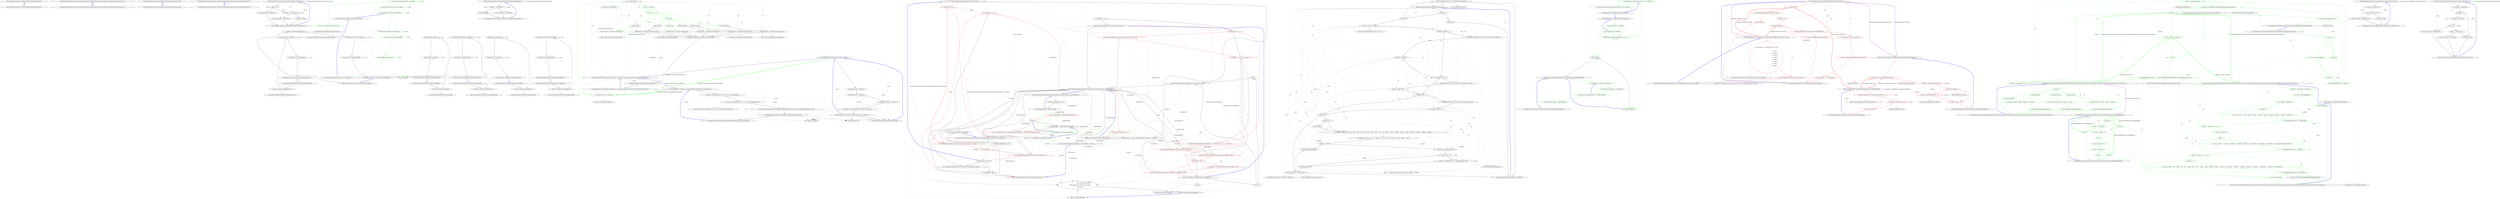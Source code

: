 digraph  {
n0 [cluster="Humanizer.Localisation.Formatters.IFormatter.DateHumanize_Now()", label="Entry Humanizer.Localisation.Formatters.IFormatter.DateHumanize_Now()", span="13-13"];
n1 [cluster="Humanizer.Localisation.Formatters.IFormatter.DateHumanize_Now()", label="Exit Humanizer.Localisation.Formatters.IFormatter.DateHumanize_Now()", span="13-13"];
n2 [cluster="Humanizer.Localisation.Formatters.IFormatter.DateHumanize(Humanizer.Localisation.TimeUnit, Humanizer.Localisation.Tense, int)", label="Entry Humanizer.Localisation.Formatters.IFormatter.DateHumanize(Humanizer.Localisation.TimeUnit, Humanizer.Localisation.Tense, int)", span="22-22"];
n3 [cluster="Humanizer.Localisation.Formatters.IFormatter.DateHumanize(Humanizer.Localisation.TimeUnit, Humanizer.Localisation.Tense, int)", label="Exit Humanizer.Localisation.Formatters.IFormatter.DateHumanize(Humanizer.Localisation.TimeUnit, Humanizer.Localisation.Tense, int)", span="22-22"];
n4 [cluster="Humanizer.Localisation.Formatters.IFormatter.TimeSpanHumanize_Zero()", label="Entry Humanizer.Localisation.Formatters.IFormatter.TimeSpanHumanize_Zero()", span="28-28"];
n5 [cluster="Humanizer.Localisation.Formatters.IFormatter.TimeSpanHumanize_Zero()", label="Exit Humanizer.Localisation.Formatters.IFormatter.TimeSpanHumanize_Zero()", span="28-28"];
n6 [cluster="Humanizer.Localisation.Formatters.IFormatter.TimeSpanHumanize(Humanizer.Localisation.TimeUnit, int)", label="Entry Humanizer.Localisation.Formatters.IFormatter.TimeSpanHumanize(Humanizer.Localisation.TimeUnit, int)", span="36-36"];
n7 [cluster="Humanizer.Localisation.Formatters.IFormatter.TimeSpanHumanize(Humanizer.Localisation.TimeUnit, int)", label="Exit Humanizer.Localisation.Formatters.IFormatter.TimeSpanHumanize(Humanizer.Localisation.TimeUnit, int)", span="36-36"];
m0_0 [cluster="Humanizer.Localisation.ArabicFormatter.GetResourceKey(string, int)", file="ArabicFormatter.cs", label="Entry Humanizer.Localisation.ArabicFormatter.GetResourceKey(string, int)", span="7-7"];
m0_1 [cluster="Humanizer.Localisation.ArabicFormatter.GetResourceKey(string, int)", file="ArabicFormatter.cs", label="number == 2", span="10-10"];
m0_2 [cluster="Humanizer.Localisation.ArabicFormatter.GetResourceKey(string, int)", file="ArabicFormatter.cs", label="return resourceKey + DualPostfix;", span="11-11"];
m0_3 [cluster="Humanizer.Localisation.ArabicFormatter.GetResourceKey(string, int)", file="ArabicFormatter.cs", label="number >= 3 && number <= 10", span="14-14"];
m0_4 [cluster="Humanizer.Localisation.ArabicFormatter.GetResourceKey(string, int)", file="ArabicFormatter.cs", label="return resourceKey + PluralPostfix;", span="15-15"];
m0_5 [cluster="Humanizer.Localisation.ArabicFormatter.GetResourceKey(string, int)", file="ArabicFormatter.cs", label="return resourceKey;", span="17-17"];
m0_6 [cluster="Humanizer.Localisation.ArabicFormatter.GetResourceKey(string, int)", file="ArabicFormatter.cs", label="Exit Humanizer.Localisation.ArabicFormatter.GetResourceKey(string, int)", span="7-7"];
m4_34 [cluster="Humanizer.Bytes.ByteSize.FromMegabytes(double)", file="CreatingTests.cs", label="Entry Humanizer.Bytes.ByteSize.FromMegabytes(double)", span="108-108"];
m4_23 [cluster="Humanizer.Tests.Bytes.CreatingTests.FromKilobytes()", file="CreatingTests.cs", label="Entry Humanizer.Tests.Bytes.CreatingTests.FromKilobytes()", span="39-39"];
m4_25 [cluster="Humanizer.Tests.Bytes.CreatingTests.FromKilobytes()", file="CreatingTests.cs", label="Assert.Equal(1536, result.Bytes)", span="43-43"];
m4_26 [cluster="Humanizer.Tests.Bytes.CreatingTests.FromKilobytes()", file="CreatingTests.cs", label="Assert.Equal(1.5, result.Kilobytes)", span="44-44"];
m4_24 [cluster="Humanizer.Tests.Bytes.CreatingTests.FromKilobytes()", file="CreatingTests.cs", label="var result = ByteSize.FromKilobytes(1.5)", span="41-41"];
m4_27 [cluster="Humanizer.Tests.Bytes.CreatingTests.FromKilobytes()", file="CreatingTests.cs", label="Exit Humanizer.Tests.Bytes.CreatingTests.FromKilobytes()", span="39-39"];
m4_22 [cluster="Humanizer.Bytes.ByteSize.FromBytes(double)", file="CreatingTests.cs", label="Entry Humanizer.Bytes.ByteSize.FromBytes(double)", span="98-98"];
m4_46 [cluster="Humanizer.Bytes.ByteSize.FromTerabytes(double)", file="CreatingTests.cs", label="Entry Humanizer.Bytes.ByteSize.FromTerabytes(double)", span="118-118"];
m4_16 [cluster="Humanizer.Bytes.ByteSize.FromBits(long)", file="CreatingTests.cs", label="Entry Humanizer.Bytes.ByteSize.FromBits(long)", span="93-93"];
m4_40 [cluster="Humanizer.Bytes.ByteSize.FromGigabytes(double)", file="CreatingTests.cs", label="Entry Humanizer.Bytes.ByteSize.FromGigabytes(double)", span="113-113"];
m4_0 [cluster="Humanizer.Tests.Bytes.CreatingTests.Constructor()", file="CreatingTests.cs", label="Entry Humanizer.Tests.Bytes.CreatingTests.Constructor()", span="8-8"];
m4_1 [cluster="Humanizer.Tests.Bytes.CreatingTests.Constructor()", color=green, community=0, file="CreatingTests.cs", label="1: var result = new ByteSize(1099511627776)", span="10-10"];
m4_2 [cluster="Humanizer.Tests.Bytes.CreatingTests.Constructor()", color=green, community=0, file="CreatingTests.cs", label="6: Assert.Equal(8.796093022208e12, result.Bits)", span="12-12"];
m4_3 [cluster="Humanizer.Tests.Bytes.CreatingTests.Constructor()", color=green, community=0, file="CreatingTests.cs", label="6: Assert.Equal(1099511627776, result.Bytes)", span="13-13"];
m4_4 [cluster="Humanizer.Tests.Bytes.CreatingTests.Constructor()", color=green, community=0, file="CreatingTests.cs", label="6: Assert.Equal(1073741824, result.Kilobytes)", span="14-14"];
m4_17 [cluster="Humanizer.Tests.Bytes.CreatingTests.FromBytes()", file="CreatingTests.cs", label="Entry Humanizer.Tests.Bytes.CreatingTests.FromBytes()", span="30-30"];
m4_19 [cluster="Humanizer.Tests.Bytes.CreatingTests.FromBytes()", file="CreatingTests.cs", label="Assert.Equal(12, result.Bits)", span="34-34"];
m4_20 [cluster="Humanizer.Tests.Bytes.CreatingTests.FromBytes()", file="CreatingTests.cs", label="Assert.Equal(1.5, result.Bytes)", span="35-35"];
m4_18 [cluster="Humanizer.Tests.Bytes.CreatingTests.FromBytes()", file="CreatingTests.cs", label="var result = ByteSize.FromBytes(1.5)", span="32-32"];
m4_21 [cluster="Humanizer.Tests.Bytes.CreatingTests.FromBytes()", file="CreatingTests.cs", label="Exit Humanizer.Tests.Bytes.CreatingTests.FromBytes()", span="30-30"];
m4_10 [cluster="Unk.Equal", file="CreatingTests.cs", label="Entry Unk.Equal", span=""];
m4_7 [cluster="Humanizer.Tests.Bytes.CreatingTests.Constructor()", color=green, community=0, file="CreatingTests.cs", label="0: Assert.Equal(1, result.Terabytes)", span="17-17"];
m4_5 [cluster="Humanizer.Tests.Bytes.CreatingTests.Constructor()", color=green, community=0, file="CreatingTests.cs", label="6: Assert.Equal(1048576, result.Megabytes)", span="15-15"];
m4_6 [cluster="Humanizer.Tests.Bytes.CreatingTests.Constructor()", color=green, community=0, file="CreatingTests.cs", label="6: Assert.Equal(1024, result.Gigabytes)", span="16-16"];
m4_11 [cluster="Humanizer.Tests.Bytes.CreatingTests.FromBits()", file="CreatingTests.cs", label="Entry Humanizer.Tests.Bytes.CreatingTests.FromBits()", span="21-21"];
m4_13 [cluster="Humanizer.Tests.Bytes.CreatingTests.FromBits()", file="CreatingTests.cs", label="Assert.Equal(8, result.Bits)", span="25-25"];
m4_14 [cluster="Humanizer.Tests.Bytes.CreatingTests.FromBits()", file="CreatingTests.cs", label="Assert.Equal(1, result.Bytes)", span="26-26"];
m4_12 [cluster="Humanizer.Tests.Bytes.CreatingTests.FromBits()", file="CreatingTests.cs", label="var result = ByteSize.FromBits(8)", span="23-23"];
m4_15 [cluster="Humanizer.Tests.Bytes.CreatingTests.FromBits()", file="CreatingTests.cs", label="Exit Humanizer.Tests.Bytes.CreatingTests.FromBits()", span="21-21"];
m4_29 [cluster="Humanizer.Tests.Bytes.CreatingTests.FromMegabytes()", file="CreatingTests.cs", label="Entry Humanizer.Tests.Bytes.CreatingTests.FromMegabytes()", span="48-48"];
m4_31 [cluster="Humanizer.Tests.Bytes.CreatingTests.FromMegabytes()", file="CreatingTests.cs", label="Assert.Equal(1572864, result.Bytes)", span="52-52"];
m4_32 [cluster="Humanizer.Tests.Bytes.CreatingTests.FromMegabytes()", file="CreatingTests.cs", label="Assert.Equal(1.5, result.Megabytes)", span="53-53"];
m4_30 [cluster="Humanizer.Tests.Bytes.CreatingTests.FromMegabytes()", file="CreatingTests.cs", label="var result = ByteSize.FromMegabytes(1.5)", span="50-50"];
m4_33 [cluster="Humanizer.Tests.Bytes.CreatingTests.FromMegabytes()", file="CreatingTests.cs", label="Exit Humanizer.Tests.Bytes.CreatingTests.FromMegabytes()", span="48-48"];
m4_28 [cluster="Humanizer.Bytes.ByteSize.FromKilobytes(double)", file="CreatingTests.cs", label="Entry Humanizer.Bytes.ByteSize.FromKilobytes(double)", span="103-103"];
m4_41 [cluster="Humanizer.Tests.Bytes.CreatingTests.FromTerabytes()", file="CreatingTests.cs", label="Entry Humanizer.Tests.Bytes.CreatingTests.FromTerabytes()", span="66-66"];
m4_43 [cluster="Humanizer.Tests.Bytes.CreatingTests.FromTerabytes()", file="CreatingTests.cs", label="Assert.Equal(1649267441664, result.Bytes)", span="70-70"];
m4_44 [cluster="Humanizer.Tests.Bytes.CreatingTests.FromTerabytes()", file="CreatingTests.cs", label="Assert.Equal(1.5, result.Terabytes)", span="71-71"];
m4_42 [cluster="Humanizer.Tests.Bytes.CreatingTests.FromTerabytes()", file="CreatingTests.cs", label="var result = ByteSize.FromTerabytes(1.5)", span="68-68"];
m4_45 [cluster="Humanizer.Tests.Bytes.CreatingTests.FromTerabytes()", file="CreatingTests.cs", label="Exit Humanizer.Tests.Bytes.CreatingTests.FromTerabytes()", span="66-66"];
m4_35 [cluster="Humanizer.Tests.Bytes.CreatingTests.FromGigabytes()", file="CreatingTests.cs", label="Entry Humanizer.Tests.Bytes.CreatingTests.FromGigabytes()", span="57-57"];
m4_37 [cluster="Humanizer.Tests.Bytes.CreatingTests.FromGigabytes()", file="CreatingTests.cs", label="Assert.Equal(1610612736, result.Bytes)", span="61-61"];
m4_38 [cluster="Humanizer.Tests.Bytes.CreatingTests.FromGigabytes()", file="CreatingTests.cs", label="Assert.Equal(1.5, result.Gigabytes)", span="62-62"];
m4_36 [cluster="Humanizer.Tests.Bytes.CreatingTests.FromGigabytes()", file="CreatingTests.cs", label="var result = ByteSize.FromGigabytes(1.5)", span="59-59"];
m4_39 [cluster="Humanizer.Tests.Bytes.CreatingTests.FromGigabytes()", file="CreatingTests.cs", label="Exit Humanizer.Tests.Bytes.CreatingTests.FromGigabytes()", span="57-57"];
m4_8 [cluster="Humanizer.Tests.Bytes.CreatingTests.Constructor()", file="CreatingTests.cs", label="Exit Humanizer.Tests.Bytes.CreatingTests.Constructor()", span="8-8"];
m4_9 [cluster="Humanizer.Bytes.ByteSize.ByteSize(double)", file="CreatingTests.cs", label="Entry Humanizer.Bytes.ByteSize.ByteSize(double)", span="80-80"];
m5_0 [cluster="Humanizer.Localisation.CzechSlovakFormatter.GetResourceKey(string, int)", file="CzechSlovakFormatter.cs", label="Entry Humanizer.Localisation.CzechSlovakFormatter.GetResourceKey(string, int)", span="6-6"];
m5_1 [cluster="Humanizer.Localisation.CzechSlovakFormatter.GetResourceKey(string, int)", file="CzechSlovakFormatter.cs", label="number > 1 && number < 5", span="8-8"];
m5_2 [cluster="Humanizer.Localisation.CzechSlovakFormatter.GetResourceKey(string, int)", file="CzechSlovakFormatter.cs", label="return resourceKey + PaucalPostfix;", span="9-9"];
m5_3 [cluster="Humanizer.Localisation.CzechSlovakFormatter.GetResourceKey(string, int)", file="CzechSlovakFormatter.cs", label="return resourceKey;", span="11-11"];
m5_4 [cluster="Humanizer.Localisation.CzechSlovakFormatter.GetResourceKey(string, int)", file="CzechSlovakFormatter.cs", label="Exit Humanizer.Localisation.CzechSlovakFormatter.GetResourceKey(string, int)", span="6-6"];
m6_38 [cluster="System.Math.Abs(int)", file="DateHumanize.cs", label="Entry System.Math.Abs(int)", span="0-0"];
m6_0 [cluster="Humanizer.Tests.NumberToWordsTests.ToWords()", file="DateHumanize.cs", label="Entry Humanizer.Tests.NumberToWordsTests.ToWords()", span="7-7"];
m6_1 [cluster="Humanizer.Tests.NumberToWordsTests.ToWords()", file="DateHumanize.cs", label="Assert.Equal(''one'', 1.ToWords())", span="9-9"];
m6_3 [cluster="Humanizer.Tests.NumberToWordsTests.ToWords()", file="DateHumanize.cs", label="Assert.Equal(''eleven'', 11.ToWords())", span="11-11"];
m6_4 [cluster="Humanizer.Tests.NumberToWordsTests.ToWords()", file="DateHumanize.cs", label="Assert.Equal(''one hundred and twenty-two'', 122.ToWords())", span="12-12"];
m6_2 [cluster="Humanizer.Tests.NumberToWordsTests.ToWords()", file="DateHumanize.cs", label="Assert.Equal(''ten'', 10.ToWords())", span="10-10"];
m6_5 [cluster="Humanizer.Tests.NumberToWordsTests.ToWords()", file="DateHumanize.cs", label="Assert.Equal(''three thousand five hundred and one'', 3501.ToWords())", span="13-13"];
m6_6 [cluster="Humanizer.Tests.NumberToWordsTests.ToWords()", file="DateHumanize.cs", label="Exit Humanizer.Tests.NumberToWordsTests.ToWords()", span="7-7"];
m6_7 [cluster="int.ToWords()", file="DateHumanize.cs", label="Entry int.ToWords()", span="16-16"];
m6_37 [cluster="System.TimeSpan.TimeSpan()", file="DateHumanize.cs", label="Entry System.TimeSpan.TimeSpan()", span="0-0"];
m6_40 [cluster="System.TimeSpan.FromMinutes(double)", file="DateHumanize.cs", label="Entry System.TimeSpan.FromMinutes(double)", span="0-0"];
m6_8 [cluster="Unk.Equal", file="DateHumanize.cs", label="Entry Unk.Equal", span=""];
m6_9 [cluster="Humanizer.Tests.DateHumanize.VerifyWithDateInjection(string, System.TimeSpan)", file="DateHumanize.cs", label="Entry Humanizer.Tests.DateHumanize.VerifyWithDateInjection(string, System.TimeSpan)", span="18-18"];
m6_10 [cluster="Humanizer.Tests.DateHumanize.VerifyWithDateInjection(string, System.TimeSpan)", file="DateHumanize.cs", label="var utcNow = new DateTime(2013, 6, 20, 9, 58, 22, DateTimeKind.Utc)", span="20-20"];
m6_11 [cluster="Humanizer.Tests.DateHumanize.VerifyWithDateInjection(string, System.TimeSpan)", file="DateHumanize.cs", label="var now = new DateTime(2013, 6, 20, 11, 58, 22, DateTimeKind.Local)", span="21-21"];
m6_12 [cluster="Humanizer.Tests.DateHumanize.VerifyWithDateInjection(string, System.TimeSpan)", file="DateHumanize.cs", label="Assert.Equal(expectedString, utcNow.Add(deltaFromNow).Humanize(utcDate: true, dateToCompareAgainst: utcNow))", span="23-23"];
m6_13 [cluster="Humanizer.Tests.DateHumanize.VerifyWithDateInjection(string, System.TimeSpan)", file="DateHumanize.cs", label="Assert.Equal(expectedString, now.Add(deltaFromNow).Humanize(false, now))", span="24-24"];
m6_14 [cluster="Humanizer.Tests.DateHumanize.VerifyWithDateInjection(string, System.TimeSpan)", file="DateHumanize.cs", label="Exit Humanizer.Tests.DateHumanize.VerifyWithDateInjection(string, System.TimeSpan)", span="18-18"];
m6_41 [cluster="System.TimeSpan.FromHours(double)", file="DateHumanize.cs", label="Entry System.TimeSpan.FromHours(double)", span="0-0"];
m6_39 [cluster="System.TimeSpan.FromSeconds(double)", file="DateHumanize.cs", label="Entry System.TimeSpan.FromSeconds(double)", span="0-0"];
m6_15 [cluster="System.DateTime.DateTime(int, int, int, int, int, int, System.DateTimeKind)", file="DateHumanize.cs", label="Entry System.DateTime.DateTime(int, int, int, int, int, int, System.DateTimeKind)", span="0-0"];
m6_42 [cluster="System.TimeSpan.FromDays(double)", file="DateHumanize.cs", label="Entry System.TimeSpan.FromDays(double)", span="0-0"];
m6_16 [cluster="Humanizer.Tests.DateHumanize.Verify(string, int, Humanizer.Localisation.TimeUnit, Humanizer.Localisation.Tense)", file="DateHumanize.cs", label="Entry Humanizer.Tests.DateHumanize.Verify(string, int, Humanizer.Localisation.TimeUnit, Humanizer.Localisation.Tense)", span="27-27"];
m6_17 [cluster="Humanizer.Tests.DateHumanize.Verify(string, int, Humanizer.Localisation.TimeUnit, Humanizer.Localisation.Tense)", color=green, community=0, file="DateHumanize.cs", label="1: var deltaFromNow = new TimeSpan()", span="29-29"];
m6_18 [cluster="Humanizer.Tests.DateHumanize.Verify(string, int, Humanizer.Localisation.TimeUnit, Humanizer.Localisation.Tense)", file="DateHumanize.cs", label="unit = Math.Abs(unit)", span="30-30"];
m6_19 [cluster="Humanizer.Tests.DateHumanize.Verify(string, int, Humanizer.Localisation.TimeUnit, Humanizer.Localisation.Tense)", color=green, community=0, file="DateHumanize.cs", label="6: tense == Tense.Past", span="32-32"];
m6_20 [cluster="Humanizer.Tests.DateHumanize.Verify(string, int, Humanizer.Localisation.TimeUnit, Humanizer.Localisation.Tense)", color=green, community=0, file="DateHumanize.cs", label="0: unit = -unit", span="33-33"];
m6_21 [cluster="Humanizer.Tests.DateHumanize.Verify(string, int, Humanizer.Localisation.TimeUnit, Humanizer.Localisation.Tense)", color=green, community=0, file="DateHumanize.cs", label="0: timeUnit", span="35-35"];
m6_22 [cluster="Humanizer.Tests.DateHumanize.Verify(string, int, Humanizer.Localisation.TimeUnit, Humanizer.Localisation.Tense)", file="DateHumanize.cs", label="TimeUnit.Second", span="37-37"];
m6_24 [cluster="Humanizer.Tests.DateHumanize.Verify(string, int, Humanizer.Localisation.TimeUnit, Humanizer.Localisation.Tense)", file="DateHumanize.cs", label="TimeUnit.Minute", span="40-40"];
m6_26 [cluster="Humanizer.Tests.DateHumanize.Verify(string, int, Humanizer.Localisation.TimeUnit, Humanizer.Localisation.Tense)", file="DateHumanize.cs", label="TimeUnit.Hour", span="43-43"];
m6_28 [cluster="Humanizer.Tests.DateHumanize.Verify(string, int, Humanizer.Localisation.TimeUnit, Humanizer.Localisation.Tense)", color=green, community=0, file="DateHumanize.cs", label="0: TimeUnit.Day", span="46-46"];
m6_30 [cluster="Humanizer.Tests.DateHumanize.Verify(string, int, Humanizer.Localisation.TimeUnit, Humanizer.Localisation.Tense)", file="DateHumanize.cs", label="TimeUnit.Month", span="49-49"];
m6_32 [cluster="Humanizer.Tests.DateHumanize.Verify(string, int, Humanizer.Localisation.TimeUnit, Humanizer.Localisation.Tense)", file="DateHumanize.cs", label="TimeUnit.Year", span="52-52"];
m6_23 [cluster="Humanizer.Tests.DateHumanize.Verify(string, int, Humanizer.Localisation.TimeUnit, Humanizer.Localisation.Tense)", file="DateHumanize.cs", label="deltaFromNow = TimeSpan.FromSeconds(unit)", span="38-38"];
m6_25 [cluster="Humanizer.Tests.DateHumanize.Verify(string, int, Humanizer.Localisation.TimeUnit, Humanizer.Localisation.Tense)", file="DateHumanize.cs", label="deltaFromNow = TimeSpan.FromMinutes(unit)", span="41-41"];
m6_27 [cluster="Humanizer.Tests.DateHumanize.Verify(string, int, Humanizer.Localisation.TimeUnit, Humanizer.Localisation.Tense)", color=green, community=0, file="DateHumanize.cs", label="0: deltaFromNow = TimeSpan.FromHours(unit)", span="44-44"];
m6_29 [cluster="Humanizer.Tests.DateHumanize.Verify(string, int, Humanizer.Localisation.TimeUnit, Humanizer.Localisation.Tense)", file="DateHumanize.cs", label="deltaFromNow = TimeSpan.FromDays(unit)", span="47-47"];
m6_31 [cluster="Humanizer.Tests.DateHumanize.Verify(string, int, Humanizer.Localisation.TimeUnit, Humanizer.Localisation.Tense)", file="DateHumanize.cs", label="deltaFromNow = TimeSpan.FromDays(unit*31)", span="50-50"];
m6_33 [cluster="Humanizer.Tests.DateHumanize.Verify(string, int, Humanizer.Localisation.TimeUnit, Humanizer.Localisation.Tense)", file="DateHumanize.cs", label="deltaFromNow = TimeSpan.FromDays(unit*366)", span="53-53"];
m6_34 [cluster="Humanizer.Tests.DateHumanize.Verify(string, int, Humanizer.Localisation.TimeUnit, Humanizer.Localisation.Tense)", file="DateHumanize.cs", label="VerifyWithCurrentDate(expectedString, deltaFromNow)", span="57-57"];
m6_35 [cluster="Humanizer.Tests.DateHumanize.Verify(string, int, Humanizer.Localisation.TimeUnit, Humanizer.Localisation.Tense)", file="DateHumanize.cs", label="VerifyWithDateInjection(expectedString, deltaFromNow)", span="58-58"];
m6_36 [cluster="Humanizer.Tests.DateHumanize.Verify(string, int, Humanizer.Localisation.TimeUnit, Humanizer.Localisation.Tense)", file="DateHumanize.cs", label="Exit Humanizer.Tests.DateHumanize.Verify(string, int, Humanizer.Localisation.TimeUnit, Humanizer.Localisation.Tense)", span="27-27"];
m7_45 [cluster="System.Math.Floor(double)", file="DateHumanizeExtensions.cs", label="Entry System.Math.Floor(double)", span="0-0"];
m7_37 [cluster="CommandLine.Core.SpecificationExtensions.IsMinNotSpecified(CommandLine.Core.Specification)", color=red, community=0, file="DateHumanizeExtensions.cs", label="0: return specification.Min == -1;", span="72-72"];
m7_0 [cluster="Humanizer.DateHumanizeExtensions.Humanize(System.DateTime, bool, System.DateTime?)", file="DateHumanizeExtensions.cs", label="Entry Humanizer.DateHumanizeExtensions.Humanize(System.DateTime, bool, System.DateTime?)", span="19-19"];
m7_1 [cluster="Humanizer.DateHumanizeExtensions.Humanize(System.DateTime, bool, System.DateTime?)", file="DateHumanizeExtensions.cs", label="dateToCompareAgainst == null", span="21-21"];
m7_2 [cluster="Humanizer.DateHumanizeExtensions.Humanize(System.DateTime, bool, System.DateTime?)", file="DateHumanizeExtensions.cs", label="dateToCompareAgainst = DateTime.UtcNow", span="22-22"];
m7_16 [cluster="Humanizer.DateHumanizeExtensions.Humanize(System.DateTime, bool, System.DateTime?)", file="DateHumanizeExtensions.cs", label="return formatter.DateHumanize(TimeUnit.Minute, timeUnitTense, ts.Minutes);", span="43-43"];
m7_34 [cluster="Humanizer.DateHumanizeExtensions.Humanize(System.DateTime, bool, System.DateTime?)", file="DateHumanizeExtensions.cs", label="years = 1", span="72-72"];
m7_6 [cluster="Humanizer.DateHumanizeExtensions.Humanize(System.DateTime, bool, System.DateTime?)", file="DateHumanizeExtensions.cs", label="comparisonBase = comparisonBase.ToLocalTime()", span="28-28"];
m7_7 [cluster="Humanizer.DateHumanizeExtensions.Humanize(System.DateTime, bool, System.DateTime?)", color=red, community=0, file="DateHumanizeExtensions.cs", label="0: input <= comparisonBase && comparisonBase.Subtract(input) < TimeSpan.FromMilliseconds(500)", span="30-30"];
m7_8 [cluster="Humanizer.DateHumanizeExtensions.Humanize(System.DateTime, bool, System.DateTime?)", file="DateHumanizeExtensions.cs", label="return formatter.DateHumanize_Now();", span="31-31"];
m7_40 [cluster="CommandLine.Core.SpecificationExtensions.IsMaxNotSpecified(CommandLine.Core.Specification)", file="DateHumanizeExtensions.cs", label="return specification.Max == -1;", span="77-77"];
m7_39 [cluster="CommandLine.Core.SpecificationExtensions.IsMaxNotSpecified(CommandLine.Core.Specification)", file="DateHumanizeExtensions.cs", label="Entry CommandLine.Core.SpecificationExtensions.IsMaxNotSpecified(CommandLine.Core.Specification)", span="75-75"];
m7_46 [cluster="System.Convert.ToInt32(double)", file="DateHumanizeExtensions.cs", label=guard, span=""];
m7_43 [cluster="CommandLine.Core.SpecificationExtensions.GetSetName(CommandLine.Core.Specification)", file="DateHumanizeExtensions.cs", label="return specification.IsOption()\r\n                ? ((OptionSpecification)specification).SetName\r\n                : string.Empty;", span="82-84"];
m7_42 [cluster="System.Math.Abs(long)", file="DateHumanizeExtensions.cs", label="Entry System.Math.Abs(long)", span="0-0"];
m7_44 [cluster="System.DateTime.AddMonths(int)", file="DateHumanizeExtensions.cs", label="Entry System.DateTime.AddMonths(int)", span="0-0"];
m7_9 [cluster="Humanizer.DateHumanizeExtensions.Humanize(System.DateTime, bool, System.DateTime?)", file="DateHumanizeExtensions.cs", label="var timeUnitTense = input > comparisonBase ? Tense.Future : Tense.Past", span="33-33"];
m7_21 [cluster="Humanizer.DateHumanizeExtensions.Humanize(System.DateTime, bool, System.DateTime?)", file="DateHumanizeExtensions.cs", label="ts.TotalHours < 48", span="51-51"];
m7_35 [cluster="Humanizer.DateHumanizeExtensions.Humanize(System.DateTime, bool, System.DateTime?)", file="DateHumanizeExtensions.cs", label="return formatter.DateHumanize(TimeUnit.Year, timeUnitTense, years);", span="73-73"];
m7_17 [cluster="Humanizer.DateHumanizeExtensions.Humanize(System.DateTime, bool, System.DateTime?)", file="DateHumanizeExtensions.cs", label="ts.TotalMinutes < 90", span="45-45"];
m7_41 [cluster="System.TimeSpan.TimeSpan(long)", file="DateHumanizeExtensions.cs", label="Entry System.TimeSpan.TimeSpan(long)", span="0-0"];
m7_22 [cluster="Humanizer.DateHumanizeExtensions.Humanize(System.DateTime, bool, System.DateTime?)", file="DateHumanizeExtensions.cs", label="return formatter.DateHumanize(TimeUnit.Day, timeUnitTense, 1);", span="52-52"];
m7_23 [cluster="Humanizer.DateHumanizeExtensions.Humanize(System.DateTime, bool, System.DateTime?)", color=red, community=0, file="DateHumanizeExtensions.cs", label="6: ts.TotalDays < 28", span="54-54"];
m7_27 [cluster="Humanizer.DateHumanizeExtensions.Humanize(System.DateTime, bool, System.DateTime?)", color=red, community=0, file="DateHumanizeExtensions.cs", label="1: return formatter.DateHumanize(TimeUnit.Month, timeUnitTense, 1);", span="60-60"];
m7_28 [cluster="Humanizer.DateHumanizeExtensions.Humanize(System.DateTime, bool, System.DateTime?)", color=red, community=0, file="DateHumanizeExtensions.cs", label="1: return formatter.DateHumanize(TimeUnit.Day, timeUnitTense, ts.Days);", span="62-62"];
m7_24 [cluster="Humanizer.DateHumanizeExtensions.Humanize(System.DateTime, bool, System.DateTime?)", color=red, community=0, file="DateHumanizeExtensions.cs", label="1: return formatter.DateHumanize(TimeUnit.Day, timeUnitTense, ts.Days);", span="55-55"];
m7_26 [cluster="Humanizer.DateHumanizeExtensions.Humanize(System.DateTime, bool, System.DateTime?)", color=red, community=0, file="DateHumanizeExtensions.cs", label="1: comparisonBase.Date.AddMonths(timeUnitTense == Tense.Future ? 1 : -1) == input.Date", span="59-59"];
m7_25 [cluster="Humanizer.DateHumanizeExtensions.Humanize(System.DateTime, bool, System.DateTime?)", color=red, community=0, file="DateHumanizeExtensions.cs", label="2: ts.TotalDays >= 28 && ts.TotalDays < 30", span="57-57"];
m7_29 [cluster="Humanizer.DateHumanizeExtensions.Humanize(System.DateTime, bool, System.DateTime?)", color=red, community=0, file="DateHumanizeExtensions.cs", label="2: ts.TotalDays < 345", span="65-65"];
m7_30 [cluster="Humanizer.DateHumanizeExtensions.Humanize(System.DateTime, bool, System.DateTime?)", color=red, community=0, file="DateHumanizeExtensions.cs", label="0: int months = Convert.ToInt32(Math.Floor(ts.TotalDays / 29.5))", span="67-67"];
m7_31 [cluster="Humanizer.DateHumanizeExtensions.Humanize(System.DateTime, bool, System.DateTime?)", color=red, community=0, file="DateHumanizeExtensions.cs", label="0: return formatter.DateHumanize(TimeUnit.Month, timeUnitTense, months);", span="68-68"];
m7_32 [cluster="Humanizer.DateHumanizeExtensions.Humanize(System.DateTime, bool, System.DateTime?)", file="DateHumanizeExtensions.cs", label="int years = Convert.ToInt32(Math.Floor(ts.TotalDays / 365))", span="71-71"];
m7_18 [cluster="Humanizer.DateHumanizeExtensions.Humanize(System.DateTime, bool, System.DateTime?)", file="DateHumanizeExtensions.cs", label="return formatter.DateHumanize(TimeUnit.Hour, timeUnitTense, 1);", span="46-46"];
m7_19 [cluster="Humanizer.DateHumanizeExtensions.Humanize(System.DateTime, bool, System.DateTime?)", color=red, community=0, file="DateHumanizeExtensions.cs", label="2: ts.TotalHours < 24", span="48-48"];
m7_20 [cluster="Humanizer.DateHumanizeExtensions.Humanize(System.DateTime, bool, System.DateTime?)", file="DateHumanizeExtensions.cs", label="return formatter.DateHumanize(TimeUnit.Hour, timeUnitTense, ts.Hours);", span="49-49"];
m7_10 [cluster="Humanizer.DateHumanizeExtensions.Humanize(System.DateTime, bool, System.DateTime?)", file="DateHumanizeExtensions.cs", label="var ts = new TimeSpan(Math.Abs(comparisonBase.Ticks - input.Ticks))", span="34-34"];
m7_11 [cluster="Humanizer.DateHumanizeExtensions.Humanize(System.DateTime, bool, System.DateTime?)", color=red, community=0, file="DateHumanizeExtensions.cs", label="6: ts.TotalSeconds < 60", span="36-36"];
m7_12 [cluster="Humanizer.DateHumanizeExtensions.Humanize(System.DateTime, bool, System.DateTime?)", color=red, community=0, file="DateHumanizeExtensions.cs", label="1: return formatter.DateHumanize(TimeUnit.Second, timeUnitTense, ts.Seconds);", span="37-37"];
m7_14 [cluster="Humanizer.DateHumanizeExtensions.Humanize(System.DateTime, bool, System.DateTime?)", color=red, community=0, file="DateHumanizeExtensions.cs", label="1: return formatter.DateHumanize(TimeUnit.Minute, timeUnitTense, 1);", span="40-40"];
m7_13 [cluster="Humanizer.DateHumanizeExtensions.Humanize(System.DateTime, bool, System.DateTime?)", color=red, community=0, file="DateHumanizeExtensions.cs", label="2: ts.TotalSeconds < 120", span="39-39"];
m7_15 [cluster="Humanizer.DateHumanizeExtensions.Humanize(System.DateTime, bool, System.DateTime?)", file="DateHumanizeExtensions.cs", label="ts.TotalMinutes < 45", span="42-42"];
m7_36 [cluster="Humanizer.DateHumanizeExtensions.Humanize(System.DateTime, bool, System.DateTime?)", file="DateHumanizeExtensions.cs", label="Exit Humanizer.DateHumanizeExtensions.Humanize(System.DateTime, bool, System.DateTime?)", span="19-19"];
m7_38 [cluster="System.DateTime.Subtract(System.DateTime)", file="DateHumanizeExtensions.cs", label="Entry System.DateTime.Subtract(System.DateTime)", span="0-0"];
m7_3 [cluster="Humanizer.DateHumanizeExtensions.Humanize(System.DateTime, bool, System.DateTime?)", color=green, community=0, file="DateHumanizeExtensions.cs", label="1: var formatter = Configurator.Formatter", span="24-24"];
m7_4 [cluster="Humanizer.DateHumanizeExtensions.Humanize(System.DateTime, bool, System.DateTime?)", color=red, community=0, file="DateHumanizeExtensions.cs", label="0: var comparisonBase = dateToCompareAgainst.Value", span="25-25"];
m7_5 [cluster="Humanizer.DateHumanizeExtensions.Humanize(System.DateTime, bool, System.DateTime?)", file="DateHumanizeExtensions.cs", label="!utcDate", span="27-27"];
m7_33 [cluster="Humanizer.DateHumanizeExtensions.Humanize(System.DateTime, bool, System.DateTime?)", file="DateHumanizeExtensions.cs", label="years == 0", span="72-72"];
m11_28 [cluster="System.Math.Abs(int)", file="DefaultFormatter.cs", label="Entry System.Math.Abs(int)", span="0-0"];
m11_30 [cluster="System.Collections.Generic.List<T>.List()", file="DefaultFormatter.cs", label="Entry System.Collections.Generic.List<T>.List()", span="0-0"];
m11_32 [cluster="System.Collections.Generic.List<T>.ToArray()", file="DefaultFormatter.cs", label="Entry System.Collections.Generic.List<T>.ToArray()", span="0-0"];
m11_31 [cluster="System.Collections.Generic.List<T>.Add(T)", file="DefaultFormatter.cs", label="Entry System.Collections.Generic.List<T>.Add(T)", span="0-0"];
m11_33 [cluster="string.Join(string, params string[])", file="DefaultFormatter.cs", label="Entry string.Join(string, params string[])", span="0-0"];
m11_0 [cluster="Humanizer.NumberToWordsExtension.ToWords(int)", file="DefaultFormatter.cs", label="Entry Humanizer.NumberToWordsExtension.ToWords(int)", span="13-13"];
m11_1 [cluster="Humanizer.NumberToWordsExtension.ToWords(int)", file="DefaultFormatter.cs", label="number == 0", span="15-15"];
m11_3 [cluster="Humanizer.NumberToWordsExtension.ToWords(int)", file="DefaultFormatter.cs", label="number < 0", span="18-18"];
m11_4 [cluster="Humanizer.NumberToWordsExtension.ToWords(int)", file="DefaultFormatter.cs", label="return string.Format(''minus {0}'', ToWords(Math.Abs(number)));", span="19-19"];
m11_6 [cluster="Humanizer.NumberToWordsExtension.ToWords(int)", file="DefaultFormatter.cs", label="(number / 1000000) > 0", span="23-23"];
m11_7 [cluster="Humanizer.NumberToWordsExtension.ToWords(int)", file="DefaultFormatter.cs", label="parts.Add(string.Format(''{0} million'', ToWords(number / 1000000)))", span="25-25"];
m11_8 [cluster="Humanizer.NumberToWordsExtension.ToWords(int)", file="DefaultFormatter.cs", label="number %= 1000000", span="26-26"];
m11_9 [cluster="Humanizer.NumberToWordsExtension.ToWords(int)", file="DefaultFormatter.cs", label="(number / 1000) > 0", span="29-29"];
m11_10 [cluster="Humanizer.NumberToWordsExtension.ToWords(int)", file="DefaultFormatter.cs", label="parts.Add(string.Format(''{0} thousand'', ToWords(number / 1000)))", span="31-31"];
m11_11 [cluster="Humanizer.NumberToWordsExtension.ToWords(int)", file="DefaultFormatter.cs", label="number %= 1000", span="32-32"];
m11_12 [cluster="Humanizer.NumberToWordsExtension.ToWords(int)", file="DefaultFormatter.cs", label="(number / 100) > 0", span="35-35"];
m11_13 [cluster="Humanizer.NumberToWordsExtension.ToWords(int)", file="DefaultFormatter.cs", label="parts.Add(string.Format(''{0} hundred'', ToWords(number / 100)))", span="37-37"];
m11_14 [cluster="Humanizer.NumberToWordsExtension.ToWords(int)", file="DefaultFormatter.cs", label="number %= 100", span="38-38"];
m11_15 [cluster="Humanizer.NumberToWordsExtension.ToWords(int)", file="DefaultFormatter.cs", label="number > 0", span="41-41"];
m11_20 [cluster="Humanizer.NumberToWordsExtension.ToWords(int)", file="DefaultFormatter.cs", label="number < 20", span="49-49"];
m11_21 [cluster="Humanizer.NumberToWordsExtension.ToWords(int)", file="DefaultFormatter.cs", label="parts.Add(unitsMap[number])", span="50-50"];
m11_22 [cluster="Humanizer.NumberToWordsExtension.ToWords(int)", file="DefaultFormatter.cs", label="var lastPart = tensMap[number / 10]", span="53-53"];
m11_23 [cluster="Humanizer.NumberToWordsExtension.ToWords(int)", file="DefaultFormatter.cs", label="(number % 10) > 0", span="54-54"];
m11_24 [cluster="Humanizer.NumberToWordsExtension.ToWords(int)", file="DefaultFormatter.cs", label="lastPart += string.Format(''-{0}'', unitsMap[number % 10])", span="55-55"];
m11_2 [cluster="Humanizer.NumberToWordsExtension.ToWords(int)", file="DefaultFormatter.cs", label="return ''zero'';", span="16-16"];
m11_5 [cluster="Humanizer.NumberToWordsExtension.ToWords(int)", file="DefaultFormatter.cs", label="var parts = new List<string>()", span="21-21"];
m11_16 [cluster="Humanizer.NumberToWordsExtension.ToWords(int)", file="DefaultFormatter.cs", label="parts.Count != 0", span="43-43"];
m11_17 [cluster="Humanizer.NumberToWordsExtension.ToWords(int)", file="DefaultFormatter.cs", label="parts.Add(''and'')", span="44-44"];
m11_25 [cluster="Humanizer.NumberToWordsExtension.ToWords(int)", file="DefaultFormatter.cs", label="parts.Add(lastPart)", span="56-56"];
m11_26 [cluster="Humanizer.NumberToWordsExtension.ToWords(int)", file="DefaultFormatter.cs", label="return string.Join('' '', parts.ToArray());", span="60-60"];
m11_18 [cluster="Humanizer.NumberToWordsExtension.ToWords(int)", file="DefaultFormatter.cs", label="var unitsMap = new[] { ''zero'', ''one'', ''two'', ''three'', ''four'', ''five'', ''six'', ''seven'', ''eight'', ''nine'', ''ten'', ''eleven'', ''twelve'', ''thirteen'', ''fourteen'', ''fifteen'', ''sixteen'', ''seventeen'', ''eighteen'', ''nineteen'' }", span="46-46"];
m11_19 [cluster="Humanizer.NumberToWordsExtension.ToWords(int)", file="DefaultFormatter.cs", label="var tensMap = new[] { ''zero'', ''ten'', ''twenty'', ''thirty'', ''forty'', ''fifty'', ''sixty'', ''seventy'', ''eighty'', ''ninety'' }", span="47-47"];
m11_27 [cluster="Humanizer.NumberToWordsExtension.ToWords(int)", file="DefaultFormatter.cs", label="Exit Humanizer.NumberToWordsExtension.ToWords(int)", span="13-13"];
m11_29 [cluster="string.Format(string, object)", file="DefaultFormatter.cs", label="Entry string.Format(string, object)", span="0-0"];
m18_4 [cluster="Humanizer.Tests.NumberToWordsTests.ToWords()", color=green, community=0, file="InflectorTests.cs", label="3: Assert.Equal(''one hundred and twenty-two'', 122.ToWords())", span="12-12"];
m18_5 [cluster="Humanizer.Tests.NumberToWordsTests.ToWords()", color=green, community=0, file="InflectorTests.cs", label="4: Assert.Equal(''three thousand five hundred and one'', 3501.ToWords())", span="13-13"];
m18_6 [cluster="Humanizer.Tests.NumberToWordsTests.ToWords()", file="InflectorTests.cs", label="Exit Humanizer.Tests.NumberToWordsTests.ToWords()", span="7-7"];
m18_10 [cluster="Humanizer.Tests.NumberToWordsTests.RoundNumbersHaveNoSpaceAtTheEnd()", color=green, community=0, file="InflectorTests.cs", label="3: Assert.Equal(''one hundred'', 100.ToWords())", span="19-19"];
m18_11 [cluster="Humanizer.Tests.NumberToWordsTests.RoundNumbersHaveNoSpaceAtTheEnd()", color=green, community=0, file="InflectorTests.cs", label="4: Assert.Equal(''one thousand'', 1000.ToWords())", span="20-20"];
m18_12 [cluster="Humanizer.Tests.NumberToWordsTests.RoundNumbersHaveNoSpaceAtTheEnd()", color=green, community=0, file="InflectorTests.cs", label="3: Assert.Equal(''one hundred thousand'', 100000.ToWords())", span="21-21"];
m18_0 [cluster="Humanizer.Tests.NumberToWordsTests.ToWords()", file="InflectorTests.cs", label="Entry Humanizer.Tests.NumberToWordsTests.ToWords()", span="7-7"];
m18_1 [cluster="Humanizer.Tests.NumberToWordsTests.ToWords()", color=green, community=0, file="InflectorTests.cs", label="4: Assert.Equal(''one'', 1.ToWords())", span="9-9"];
m18_2 [cluster="Humanizer.Tests.NumberToWordsTests.ToWords()", color=green, community=0, file="InflectorTests.cs", label="4: Assert.Equal(''ten'', 10.ToWords())", span="10-10"];
m18_7 [cluster="int.ToWords()", file="InflectorTests.cs", label="Entry int.ToWords()", span="16-16"];
m18_8 [cluster="Unk.Equal", file="InflectorTests.cs", label="Entry Unk.Equal", span=""];
m18_9 [cluster="Humanizer.Tests.NumberToWordsTests.RoundNumbersHaveNoSpaceAtTheEnd()", file="InflectorTests.cs", label="Entry Humanizer.Tests.NumberToWordsTests.RoundNumbersHaveNoSpaceAtTheEnd()", span="17-17"];
m18_3 [cluster="System.TimeSpan.TimeSpan(int, int, int, int)", color=green, community=0, file="InflectorTests.cs", label="5: Entry System.TimeSpan.TimeSpan(int, int, int, int)", span="0-0"];
m18_13 [cluster="Humanizer.Tests.NumberToWordsTests.RoundNumbersHaveNoSpaceAtTheEnd()", color=green, community=0, file="InflectorTests.cs", label="0: Assert.Equal(''one million'', 1000000.ToWords())", span="22-22"];
m18_14 [cluster="Humanizer.Tests.NumberToWordsTests.RoundNumbersHaveNoSpaceAtTheEnd()", file="InflectorTests.cs", label="Exit Humanizer.Tests.NumberToWordsTests.RoundNumbersHaveNoSpaceAtTheEnd()", span="17-17"];
m20_0 [cluster="Humanizer.NumberToOrdinalWordsExtension.ToOrdinalWords(int)", file="NumberToOrdinalWordsExtension.cs", label="Entry Humanizer.NumberToOrdinalWordsExtension.ToOrdinalWords(int)", span="15-15"];
m20_1 [cluster="Humanizer.NumberToOrdinalWordsExtension.ToOrdinalWords(int)", color=red, community=0, file="NumberToOrdinalWordsExtension.cs", label="1: string towords", span="17-17"];
m20_2 [cluster="Humanizer.NumberToOrdinalWordsExtension.ToOrdinalWords(int)", color=red, community=0, file="NumberToOrdinalWordsExtension.cs", label="0: ExceptionNumbersToWords(number, out towords)", span="19-19"];
m20_4 [cluster="Humanizer.NumberToOrdinalWordsExtension.ToOrdinalWords(int)", color=red, community=0, file="NumberToOrdinalWordsExtension.cs", label="0: number > 20", span="23-23"];
m20_6 [cluster="Humanizer.NumberToOrdinalWordsExtension.ToOrdinalWords(int)", color=red, community=0, file="NumberToOrdinalWordsExtension.cs", label="0: ExceptionNumbersToWords(number%10, out exceptionPart)", span="26-26"];
m20_7 [cluster="Humanizer.NumberToOrdinalWordsExtension.ToOrdinalWords(int)", color=red, community=0, file="NumberToOrdinalWordsExtension.cs", label="0: var normalPart = number - number%10", span="28-28"];
m20_10 [cluster="Humanizer.NumberToOrdinalWordsExtension.ToOrdinalWords(int)", color=red, community=0, file="NumberToOrdinalWordsExtension.cs", label="0: return NormalNumberToWords(number);", span="34-34"];
m20_3 [cluster="Humanizer.NumberToOrdinalWordsExtension.ToOrdinalWords(int)", color=red, community=0, file="NumberToOrdinalWordsExtension.cs", label="0: return towords;", span="20-20"];
m20_5 [cluster="Humanizer.NumberToOrdinalWordsExtension.ToOrdinalWords(int)", color=red, community=0, file="NumberToOrdinalWordsExtension.cs", label="0: string exceptionPart", span="25-25"];
m20_9 [cluster="Humanizer.NumberToOrdinalWordsExtension.ToOrdinalWords(int)", color=red, community=0, file="NumberToOrdinalWordsExtension.cs", label="0: return towords + '' '' + exceptionPart;", span="30-30"];
m20_8 [cluster="Humanizer.NumberToOrdinalWordsExtension.ToOrdinalWords(int)", color=red, community=0, file="NumberToOrdinalWordsExtension.cs", label="1: towords = RemoveOnePrefix(normalPart.ToWords())", span="29-29"];
m20_11 [cluster="Humanizer.NumberToOrdinalWordsExtension.ToOrdinalWords(int)", file="NumberToOrdinalWordsExtension.cs", label="Exit Humanizer.NumberToOrdinalWordsExtension.ToOrdinalWords(int)", span="15-15"];
m20_34 [cluster="System.Collections.Generic.Dictionary<TKey, TValue>.Dictionary()", file="NumberToOrdinalWordsExtension.cs", label="Entry System.Collections.Generic.Dictionary<TKey, TValue>.Dictionary()", span="0-0"];
m20_22 [cluster="string.Replace(char, char)", file="NumberToOrdinalWordsExtension.cs", label="Entry string.Replace(char, char)", span="0-0"];
m20_35 [cluster="System.Collections.Generic.Dictionary<TKey, TValue>.TryGetValue(TKey, out TValue)", file="NumberToOrdinalWordsExtension.cs", label="Entry System.Collections.Generic.Dictionary<TKey, TValue>.TryGetValue(TKey, out TValue)", span="0-0"];
m20_23 [cluster="string.EndsWith(string)", file="NumberToOrdinalWordsExtension.cs", label="Entry string.EndsWith(string)", span="0-0"];
m20_12 [cluster="Humanizer.NumberToOrdinalWordsExtension.ExceptionNumbersToWords(int, out string)", file="NumberToOrdinalWordsExtension.cs", label="Entry Humanizer.NumberToOrdinalWordsExtension.ExceptionNumbersToWords(int, out string)", span="58-58"];
m20_31 [cluster="Humanizer.NumberToOrdinalWordsExtension.ExceptionNumbersToWords(int, out string)", color=red, community=1, file="NumberToOrdinalWordsExtension.cs", label="0: var exceptions = new Dictionary<int, string>\r\n            {\r\n                {1, ''first''},\r\n                {2, ''second''},\r\n                {3, ''third''},\r\n                {4, ''forth''},\r\n                {5, ''fifth''},\r\n                {8, ''eighth''},\r\n                {9, ''ninth''},\r\n                {12, ''twelfth''},\r\n            }", span="60-70"];
m20_32 [cluster="Humanizer.NumberToOrdinalWordsExtension.ExceptionNumbersToWords(int, out string)", color=red, community=0, file="NumberToOrdinalWordsExtension.cs", label="0: return exceptions.TryGetValue(number, out words);", span="72-72"];
m20_33 [cluster="Humanizer.NumberToOrdinalWordsExtension.ExceptionNumbersToWords(int, out string)", file="NumberToOrdinalWordsExtension.cs", label="Exit Humanizer.NumberToOrdinalWordsExtension.ExceptionNumbersToWords(int, out string)", span="58-58"];
m20_13 [cluster="int.ToWords()", file="NumberToOrdinalWordsExtension.cs", label="Entry int.ToWords()", span="16-16"];
m20_30 [cluster="string.Remove(int, int)", file="NumberToOrdinalWordsExtension.cs", label="Entry string.Remove(int, int)", span="0-0"];
m20_24 [cluster="string.TrimEnd(params char[])", file="NumberToOrdinalWordsExtension.cs", label="Entry string.TrimEnd(params char[])", span="0-0"];
m20_14 [cluster="Humanizer.NumberToOrdinalWordsExtension.RemoveOnePrefix(string)", file="NumberToOrdinalWordsExtension.cs", label="Entry Humanizer.NumberToOrdinalWordsExtension.RemoveOnePrefix(string)", span="49-49"];
m20_25 [cluster="Humanizer.NumberToOrdinalWordsExtension.RemoveOnePrefix(string)", color=red, community=0, file="NumberToOrdinalWordsExtension.cs", label="6: towords.IndexOf(''one'', StringComparison.Ordinal) == 0", span="52-52"];
m20_26 [cluster="Humanizer.NumberToOrdinalWordsExtension.RemoveOnePrefix(string)", color=red, community=0, file="NumberToOrdinalWordsExtension.cs", label="0: towords = towords.Remove(0, 4)", span="53-53"];
m20_27 [cluster="Humanizer.NumberToOrdinalWordsExtension.RemoveOnePrefix(string)", color=red, community=0, file="NumberToOrdinalWordsExtension.cs", label="0: return towords;", span="55-55"];
m20_28 [cluster="Humanizer.NumberToOrdinalWordsExtension.RemoveOnePrefix(string)", file="NumberToOrdinalWordsExtension.cs", label="Exit Humanizer.NumberToOrdinalWordsExtension.RemoveOnePrefix(string)", span="49-49"];
m20_15 [cluster="Humanizer.NumberToOrdinalWordsExtension.NormalNumberToWords(int)", file="NumberToOrdinalWordsExtension.cs", label="Entry Humanizer.NumberToOrdinalWordsExtension.NormalNumberToWords(int)", span="37-37"];
m20_16 [cluster="Humanizer.NumberToOrdinalWordsExtension.NormalNumberToWords(int)", color=red, community=0, file="NumberToOrdinalWordsExtension.cs", label="0: string towords = number.ToWords().Replace('-', ' ')", span="39-39"];
m20_17 [cluster="Humanizer.NumberToOrdinalWordsExtension.NormalNumberToWords(int)", color=red, community=0, file="NumberToOrdinalWordsExtension.cs", label="6: towords = RemoveOnePrefix(towords)", span="41-41"];
m20_18 [cluster="Humanizer.NumberToOrdinalWordsExtension.NormalNumberToWords(int)", color=red, community=0, file="NumberToOrdinalWordsExtension.cs", label="6: towords.EndsWith(''y'')", span="43-43"];
m20_19 [cluster="Humanizer.NumberToOrdinalWordsExtension.NormalNumberToWords(int)", color=red, community=0, file="NumberToOrdinalWordsExtension.cs", label="0: towords = towords.TrimEnd('y') + ''ie''", span="44-44"];
m20_20 [cluster="Humanizer.NumberToOrdinalWordsExtension.NormalNumberToWords(int)", color=red, community=0, file="NumberToOrdinalWordsExtension.cs", label="0: return towords + ''th'';", span="46-46"];
m20_21 [cluster="Humanizer.NumberToOrdinalWordsExtension.NormalNumberToWords(int)", file="NumberToOrdinalWordsExtension.cs", label="Exit Humanizer.NumberToOrdinalWordsExtension.NormalNumberToWords(int)", span="37-37"];
m20_29 [cluster="string.IndexOf(string, System.StringComparison)", file="NumberToOrdinalWordsExtension.cs", label="Entry string.IndexOf(string, System.StringComparison)", span="0-0"];
m22_62 [cluster="System.Math.Abs(int)", file="PolishNumberToWordsConverter.cs", label="Entry System.Math.Abs(int)", span="0-0"];
m22_22 [cluster="Humanizer.Localisation.NumberToWords.PolishNumberToWordsConverter.GetMappingIndex(int)", file="PolishNumberToWordsConverter.cs", label="Entry Humanizer.Localisation.NumberToWords.PolishNumberToWordsConverter.GetMappingIndex(int)", span="50-50"];
m22_23 [cluster="Humanizer.Localisation.NumberToWords.PolishNumberToWordsConverter.GetMappingIndex(int)", color=green, community=0, file="PolishNumberToWordsConverter.cs", label="0: number == 1", span="52-52"];
m22_24 [cluster="Humanizer.Localisation.NumberToWords.PolishNumberToWordsConverter.GetMappingIndex(int)", color=green, community=0, file="PolishNumberToWordsConverter.cs", label="0: return 0;", span="53-53"];
m22_25 [cluster="Humanizer.Localisation.NumberToWords.PolishNumberToWordsConverter.GetMappingIndex(int)", color=green, community=0, file="PolishNumberToWordsConverter.cs", label="0: number > 1 && number < 5", span="55-55"];
m22_26 [cluster="Humanizer.Localisation.NumberToWords.PolishNumberToWordsConverter.GetMappingIndex(int)", color=green, community=0, file="PolishNumberToWordsConverter.cs", label="0: return 1;", span="56-56"];
m22_27 [cluster="Humanizer.Localisation.NumberToWords.PolishNumberToWordsConverter.GetMappingIndex(int)", color=green, community=0, file="PolishNumberToWordsConverter.cs", label="0: var tens = number / 10", span="58-58"];
m22_28 [cluster="Humanizer.Localisation.NumberToWords.PolishNumberToWordsConverter.GetMappingIndex(int)", color=green, community=0, file="PolishNumberToWordsConverter.cs", label="0: tens > 1", span="59-59"];
m22_29 [cluster="Humanizer.Localisation.NumberToWords.PolishNumberToWordsConverter.GetMappingIndex(int)", color=green, community=0, file="PolishNumberToWordsConverter.cs", label="0: var unity = number % 10", span="61-61"];
m22_30 [cluster="Humanizer.Localisation.NumberToWords.PolishNumberToWordsConverter.GetMappingIndex(int)", color=green, community=0, file="PolishNumberToWordsConverter.cs", label="0: unity > 1 && unity < 5", span="62-62"];
m22_32 [cluster="Humanizer.Localisation.NumberToWords.PolishNumberToWordsConverter.GetMappingIndex(int)", color=green, community=0, file="PolishNumberToWordsConverter.cs", label="0: return 2;", span="66-66"];
m22_31 [cluster="Humanizer.Localisation.NumberToWords.PolishNumberToWordsConverter.GetMappingIndex(int)", color=green, community=0, file="PolishNumberToWordsConverter.cs", label="0: return 1;", span="63-63"];
m22_33 [cluster="Humanizer.Localisation.NumberToWords.PolishNumberToWordsConverter.GetMappingIndex(int)", file="PolishNumberToWordsConverter.cs", label="Exit Humanizer.Localisation.NumberToWords.PolishNumberToWordsConverter.GetMappingIndex(int)", span="50-50"];
m22_19 [cluster="System.Text.StringBuilder.StringBuilder()", file="PolishNumberToWordsConverter.cs", label="Entry System.Text.StringBuilder.StringBuilder()", span="0-0"];
m22_34 [cluster="Humanizer.Localisation.NumberToWords.PolishNumberToWordsConverter.GetSuffix(Humanizer.Localisation.NumberToWords.PolishNumberToWordsConverter.Numeral, int)", file="PolishNumberToWordsConverter.cs", label="Entry Humanizer.Localisation.NumberToWords.PolishNumberToWordsConverter.GetSuffix(Humanizer.Localisation.NumberToWords.PolishNumberToWordsConverter.Numeral, int)", span="68-68"];
m22_35 [cluster="Humanizer.Localisation.NumberToWords.PolishNumberToWordsConverter.GetSuffix(Humanizer.Localisation.NumberToWords.PolishNumberToWordsConverter.Numeral, int)", color=green, community=0, file="PolishNumberToWordsConverter.cs", label="0: numeral", span="70-70"];
m22_36 [cluster="Humanizer.Localisation.NumberToWords.PolishNumberToWordsConverter.GetSuffix(Humanizer.Localisation.NumberToWords.PolishNumberToWordsConverter.Numeral, int)", color=green, community=0, file="PolishNumberToWordsConverter.cs", label="0: Numeral.Miliard", span="72-72"];
m22_39 [cluster="Humanizer.Localisation.NumberToWords.PolishNumberToWordsConverter.GetSuffix(Humanizer.Localisation.NumberToWords.PolishNumberToWordsConverter.Numeral, int)", color=green, community=0, file="PolishNumberToWordsConverter.cs", label="0: Numeral.Million", span="75-75"];
m22_42 [cluster="Humanizer.Localisation.NumberToWords.PolishNumberToWordsConverter.GetSuffix(Humanizer.Localisation.NumberToWords.PolishNumberToWordsConverter.Numeral, int)", color=green, community=0, file="PolishNumberToWordsConverter.cs", label="0: Numeral.Thousand", span="78-78"];
m22_45 [cluster="Humanizer.Localisation.NumberToWords.PolishNumberToWordsConverter.GetSuffix(Humanizer.Localisation.NumberToWords.PolishNumberToWordsConverter.Numeral, int)", color=green, community=0, file="PolishNumberToWordsConverter.cs", label="0: return string.Empty;", span="82-82"];
m22_38 [cluster="Humanizer.Localisation.NumberToWords.PolishNumberToWordsConverter.GetSuffix(Humanizer.Localisation.NumberToWords.PolishNumberToWordsConverter.Numeral, int)", color=green, community=0, file="PolishNumberToWordsConverter.cs", label="0: return miliard[GetMappingIndex(num)];", span="74-74"];
m22_37 [cluster="Humanizer.Localisation.NumberToWords.PolishNumberToWordsConverter.GetSuffix(Humanizer.Localisation.NumberToWords.PolishNumberToWordsConverter.Numeral, int)", color=green, community=0, file="PolishNumberToWordsConverter.cs", label="0: var miliard = new[] { ''miliard'', ''miliardy'', ''miliardów'' }", span="73-73"];
m22_41 [cluster="Humanizer.Localisation.NumberToWords.PolishNumberToWordsConverter.GetSuffix(Humanizer.Localisation.NumberToWords.PolishNumberToWordsConverter.Numeral, int)", color=green, community=0, file="PolishNumberToWordsConverter.cs", label="0: return million[GetMappingIndex(num)];", span="77-77"];
m22_40 [cluster="Humanizer.Localisation.NumberToWords.PolishNumberToWordsConverter.GetSuffix(Humanizer.Localisation.NumberToWords.PolishNumberToWordsConverter.Numeral, int)", color=green, community=0, file="PolishNumberToWordsConverter.cs", label="0: var million = new[] { ''milion'', ''miliony'', ''milionów'' }", span="76-76"];
m22_44 [cluster="Humanizer.Localisation.NumberToWords.PolishNumberToWordsConverter.GetSuffix(Humanizer.Localisation.NumberToWords.PolishNumberToWordsConverter.Numeral, int)", color=green, community=0, file="PolishNumberToWordsConverter.cs", label="0: return thousand[GetMappingIndex(num)];", span="80-80"];
m22_43 [cluster="Humanizer.Localisation.NumberToWords.PolishNumberToWordsConverter.GetSuffix(Humanizer.Localisation.NumberToWords.PolishNumberToWordsConverter.Numeral, int)", color=green, community=0, file="PolishNumberToWordsConverter.cs", label="0: var thousand = new[] { ''tysiąc'', ''tysiące'', ''tysięcy'' }", span="79-79"];
m22_46 [cluster="Humanizer.Localisation.NumberToWords.PolishNumberToWordsConverter.GetSuffix(Humanizer.Localisation.NumberToWords.PolishNumberToWordsConverter.Numeral, int)", file="PolishNumberToWordsConverter.cs", label="Exit Humanizer.Localisation.NumberToWords.PolishNumberToWordsConverter.GetSuffix(Humanizer.Localisation.NumberToWords.PolishNumberToWordsConverter.Numeral, int)", span="68-68"];
m22_66 [cluster="string.Trim()", file="PolishNumberToWordsConverter.cs", label="Entry string.Trim()", span="0-0"];
m22_0 [cluster="Humanizer.Localisation.NumberToWords.PolishNumberToWordsConverter.ConvertNumberUnderThousand(Humanizer.Localisation.NumberToWords.PolishNumberToWordsConverter.Numeral, int)", file="PolishNumberToWordsConverter.cs", label="Entry Humanizer.Localisation.NumberToWords.PolishNumberToWordsConverter.ConvertNumberUnderThousand(Humanizer.Localisation.NumberToWords.PolishNumberToWordsConverter.Numeral, int)", span="19-19"];
m22_1 [cluster="Humanizer.Localisation.NumberToWords.PolishNumberToWordsConverter.ConvertNumberUnderThousand(Humanizer.Localisation.NumberToWords.PolishNumberToWordsConverter.Numeral, int)", color=green, community=0, file="PolishNumberToWordsConverter.cs", label="0: numeral != Numeral.One && number == 1", span="21-21"];
m22_2 [cluster="Humanizer.Localisation.NumberToWords.PolishNumberToWordsConverter.ConvertNumberUnderThousand(Humanizer.Localisation.NumberToWords.PolishNumberToWordsConverter.Numeral, int)", color=green, community=0, file="PolishNumberToWordsConverter.cs", label="0: return string.Empty;", span="22-22"];
m22_3 [cluster="Humanizer.Localisation.NumberToWords.PolishNumberToWordsConverter.ConvertNumberUnderThousand(Humanizer.Localisation.NumberToWords.PolishNumberToWordsConverter.Numeral, int)", color=green, community=0, file="PolishNumberToWordsConverter.cs", label="0: var result = new StringBuilder()", span="24-24"];
m22_4 [cluster="Humanizer.Localisation.NumberToWords.PolishNumberToWordsConverter.ConvertNumberUnderThousand(Humanizer.Localisation.NumberToWords.PolishNumberToWordsConverter.Numeral, int)", color=green, community=0, file="PolishNumberToWordsConverter.cs", label="0: var hundreds = number / 100", span="26-26"];
m22_5 [cluster="Humanizer.Localisation.NumberToWords.PolishNumberToWordsConverter.ConvertNumberUnderThousand(Humanizer.Localisation.NumberToWords.PolishNumberToWordsConverter.Numeral, int)", color=green, community=0, file="PolishNumberToWordsConverter.cs", label="0: hundreds > 0", span="27-27"];
m22_7 [cluster="Humanizer.Localisation.NumberToWords.PolishNumberToWordsConverter.ConvertNumberUnderThousand(Humanizer.Localisation.NumberToWords.PolishNumberToWordsConverter.Numeral, int)", color=green, community=0, file="PolishNumberToWordsConverter.cs", label="1: result.AppendFormat(@''{0} '', map[hundreds])", span="30-30"];
m22_8 [cluster="Humanizer.Localisation.NumberToWords.PolishNumberToWordsConverter.ConvertNumberUnderThousand(Humanizer.Localisation.NumberToWords.PolishNumberToWordsConverter.Numeral, int)", color=green, community=0, file="PolishNumberToWordsConverter.cs", label="0: number = number % 100", span="31-31"];
m22_9 [cluster="Humanizer.Localisation.NumberToWords.PolishNumberToWordsConverter.ConvertNumberUnderThousand(Humanizer.Localisation.NumberToWords.PolishNumberToWordsConverter.Numeral, int)", color=green, community=0, file="PolishNumberToWordsConverter.cs", label="0: var tens = number / 10", span="34-34"];
m22_13 [cluster="Humanizer.Localisation.NumberToWords.PolishNumberToWordsConverter.ConvertNumberUnderThousand(Humanizer.Localisation.NumberToWords.PolishNumberToWordsConverter.Numeral, int)", color=green, community=0, file="PolishNumberToWordsConverter.cs", label="0: number = number % 10", span="39-39"];
m22_14 [cluster="Humanizer.Localisation.NumberToWords.PolishNumberToWordsConverter.ConvertNumberUnderThousand(Humanizer.Localisation.NumberToWords.PolishNumberToWordsConverter.Numeral, int)", color=green, community=0, file="PolishNumberToWordsConverter.cs", label="0: number > 0", span="42-42"];
m22_16 [cluster="Humanizer.Localisation.NumberToWords.PolishNumberToWordsConverter.ConvertNumberUnderThousand(Humanizer.Localisation.NumberToWords.PolishNumberToWordsConverter.Numeral, int)", color=green, community=0, file="PolishNumberToWordsConverter.cs", label="0: result.AppendFormat(@''{0} '', map[number])", span="45-45"];
m22_10 [cluster="Humanizer.Localisation.NumberToWords.PolishNumberToWordsConverter.ConvertNumberUnderThousand(Humanizer.Localisation.NumberToWords.PolishNumberToWordsConverter.Numeral, int)", color=green, community=0, file="PolishNumberToWordsConverter.cs", label="0: tens > 1", span="35-35"];
m22_12 [cluster="Humanizer.Localisation.NumberToWords.PolishNumberToWordsConverter.ConvertNumberUnderThousand(Humanizer.Localisation.NumberToWords.PolishNumberToWordsConverter.Numeral, int)", color=green, community=0, file="PolishNumberToWordsConverter.cs", label="1: result.AppendFormat(@''{0} '', map[tens])", span="38-38"];
m22_15 [cluster="Humanizer.Localisation.NumberToWords.PolishNumberToWordsConverter.ConvertNumberUnderThousand(Humanizer.Localisation.NumberToWords.PolishNumberToWordsConverter.Numeral, int)", color=green, community=0, file="PolishNumberToWordsConverter.cs", label="0: var map = new[] { ''zero'', ''jeden'', ''dwa'', ''trzy'', ''cztery'', ''pięć'', ''sześć'', ''siedem'', ''osiem'', ''dziewięć'', ''dziesięć'', ''jedenaście'', ''dwanaście'', ''trzynaście'', ''czternaście'', ''piętnaście'', ''szesnaście'', ''siedemnaście'', ''osiemnaście'', ''dziewiętnaście'' }", span="44-44"];
m22_17 [cluster="Humanizer.Localisation.NumberToWords.PolishNumberToWordsConverter.ConvertNumberUnderThousand(Humanizer.Localisation.NumberToWords.PolishNumberToWordsConverter.Numeral, int)", color=green, community=0, file="PolishNumberToWordsConverter.cs", label="0: return result.ToString();", span="48-48"];
m22_6 [cluster="Humanizer.Localisation.NumberToWords.PolishNumberToWordsConverter.ConvertNumberUnderThousand(Humanizer.Localisation.NumberToWords.PolishNumberToWordsConverter.Numeral, int)", color=green, community=0, file="PolishNumberToWordsConverter.cs", label="0: var map = new[] { '''', ''sto'', ''dwieście'', ''trzysta'', ''czterysta'', ''pięćset'', ''sześćset'', ''siedemset'', ''osiemset'', ''dziewięćset'' }", span="29-29"];
m22_11 [cluster="Humanizer.Localisation.NumberToWords.PolishNumberToWordsConverter.ConvertNumberUnderThousand(Humanizer.Localisation.NumberToWords.PolishNumberToWordsConverter.Numeral, int)", color=green, community=0, file="PolishNumberToWordsConverter.cs", label="0: var map = new[] { '''', ''dziesięć'', ''dwadzieścia'', ''trzydzieści'', ''czterdzieści'', ''pięćdziesiąt'', ''sześćdziesiąt'', ''siedemdziesiąt'', ''osiemdziesiąt'', ''dziewięćdziesiąt'' }", span="37-37"];
m22_18 [cluster="Humanizer.Localisation.NumberToWords.PolishNumberToWordsConverter.ConvertNumberUnderThousand(Humanizer.Localisation.NumberToWords.PolishNumberToWordsConverter.Numeral, int)", file="PolishNumberToWordsConverter.cs", label="Exit Humanizer.Localisation.NumberToWords.PolishNumberToWordsConverter.ConvertNumberUnderThousand(Humanizer.Localisation.NumberToWords.PolishNumberToWordsConverter.Numeral, int)", span="19-19"];
m22_21 [cluster="System.Text.StringBuilder.ToString()", file="PolishNumberToWordsConverter.cs", label="Entry System.Text.StringBuilder.ToString()", span="0-0"];
m22_64 [cluster="System.Collections.Generic.IEnumerable<TSource>.Reverse<TSource>()", file="PolishNumberToWordsConverter.cs", label="Entry System.Collections.Generic.IEnumerable<TSource>.Reverse<TSource>()", span="0-0"];
m22_63 [cluster="System.Enum.GetValues(System.Type)", file="PolishNumberToWordsConverter.cs", label="Entry System.Enum.GetValues(System.Type)", span="0-0"];
m22_47 [cluster="Humanizer.Localisation.NumberToWords.PolishNumberToWordsConverter.Convert(int)", file="PolishNumberToWordsConverter.cs", label="Entry Humanizer.Localisation.NumberToWords.PolishNumberToWordsConverter.Convert(int)", span="86-86"];
m22_48 [cluster="Humanizer.Localisation.NumberToWords.PolishNumberToWordsConverter.Convert(int)", color=green, community=0, file="PolishNumberToWordsConverter.cs", label="0: number == 0", span="88-88"];
m22_49 [cluster="Humanizer.Localisation.NumberToWords.PolishNumberToWordsConverter.Convert(int)", color=green, community=0, file="PolishNumberToWordsConverter.cs", label="0: return Zero;", span="89-89"];
m22_50 [cluster="Humanizer.Localisation.NumberToWords.PolishNumberToWordsConverter.Convert(int)", color=green, community=0, file="PolishNumberToWordsConverter.cs", label="0: var result = new StringBuilder()", span="91-91"];
m22_51 [cluster="Humanizer.Localisation.NumberToWords.PolishNumberToWordsConverter.Convert(int)", color=green, community=0, file="PolishNumberToWordsConverter.cs", label="0: number < 0", span="93-93"];
m22_52 [cluster="Humanizer.Localisation.NumberToWords.PolishNumberToWordsConverter.Convert(int)", color=green, community=0, file="PolishNumberToWordsConverter.cs", label="1: result.AppendFormat(@''{0} '', Negative)", span="95-95"];
m22_54 [cluster="Humanizer.Localisation.NumberToWords.PolishNumberToWordsConverter.Convert(int)", color=green, community=0, file="PolishNumberToWordsConverter.cs", label="0: var numerals = ((Numeral[])Enum.GetValues(typeof(Numeral))).Reverse()", span="99-99"];
m22_53 [cluster="Humanizer.Localisation.NumberToWords.PolishNumberToWordsConverter.Convert(int)", color=green, community=0, file="PolishNumberToWordsConverter.cs", label="1: number = Math.Abs(number)", span="96-96"];
m22_56 [cluster="Humanizer.Localisation.NumberToWords.PolishNumberToWordsConverter.Convert(int)", color=green, community=0, file="PolishNumberToWordsConverter.cs", label="3: var num = number / (int)numeral", span="102-102"];
m22_59 [cluster="Humanizer.Localisation.NumberToWords.PolishNumberToWordsConverter.Convert(int)", color=green, community=0, file="PolishNumberToWordsConverter.cs", label="7: number %= (int)numeral", span="106-106"];
m22_55 [cluster="Humanizer.Localisation.NumberToWords.PolishNumberToWordsConverter.Convert(int)", color=green, community=1, file="PolishNumberToWordsConverter.cs", label="0: numerals", span="100-100"];
m22_57 [cluster="Humanizer.Localisation.NumberToWords.PolishNumberToWordsConverter.Convert(int)", color=green, community=0, file="PolishNumberToWordsConverter.cs", label="3: num > 0", span="103-103"];
m22_58 [cluster="Humanizer.Localisation.NumberToWords.PolishNumberToWordsConverter.Convert(int)", color=green, community=0, file="PolishNumberToWordsConverter.cs", label="1: result.AppendFormat(@''{0}{1} '', ConvertNumberUnderThousand(numeral, num), GetSuffix(numeral, num))", span="105-105"];
m22_60 [cluster="Humanizer.Localisation.NumberToWords.PolishNumberToWordsConverter.Convert(int)", color=green, community=0, file="PolishNumberToWordsConverter.cs", label="0: return result.ToString().Trim();", span="110-110"];
m22_61 [cluster="Humanizer.Localisation.NumberToWords.PolishNumberToWordsConverter.Convert(int)", file="PolishNumberToWordsConverter.cs", label="Exit Humanizer.Localisation.NumberToWords.PolishNumberToWordsConverter.Convert(int)", span="86-86"];
m22_20 [cluster="System.Text.StringBuilder.AppendFormat(string, object)", file="PolishNumberToWordsConverter.cs", label="Entry System.Text.StringBuilder.AppendFormat(string, object)", span="0-0"];
m22_65 [cluster="System.Text.StringBuilder.AppendFormat(string, object, object)", file="PolishNumberToWordsConverter.cs", label="Entry System.Text.StringBuilder.AppendFormat(string, object, object)", span="0-0"];
m24_0 [cluster="Humanizer.Localisation.RomanianFormatter.GetResourceKey(string, int)", file="RomanianFormatter.cs", label="Entry Humanizer.Localisation.RomanianFormatter.GetResourceKey(string, int)", span="6-6"];
m24_1 [cluster="Humanizer.Localisation.RomanianFormatter.GetResourceKey(string, int)", file="RomanianFormatter.cs", label="var mod100 = number%100", span="8-8"];
m24_3 [cluster="Humanizer.Localisation.RomanianFormatter.GetResourceKey(string, int)", file="RomanianFormatter.cs", label="return resourceKey;", span="12-12"];
m24_4 [cluster="Humanizer.Localisation.RomanianFormatter.GetResourceKey(string, int)", file="RomanianFormatter.cs", label="return resourceKey + Above20PostFix;", span="15-15"];
m24_2 [cluster="Humanizer.Localisation.RomanianFormatter.GetResourceKey(string, int)", file="RomanianFormatter.cs", label="0 < mod100 && mod100 < 20", span="10-10"];
m24_5 [cluster="Humanizer.Localisation.RomanianFormatter.GetResourceKey(string, int)", file="RomanianFormatter.cs", label="Exit Humanizer.Localisation.RomanianFormatter.GetResourceKey(string, int)", span="6-6"];
m25_0 [cluster="Humanizer.Localisation.RussianFormatter.GetResourceKey(string, int)", file="RussianFormatter.cs", label="Entry Humanizer.Localisation.RussianFormatter.GetResourceKey(string, int)", span="7-7"];
m25_1 [cluster="Humanizer.Localisation.RussianFormatter.GetResourceKey(string, int)", file="RussianFormatter.cs", label="var mod100 = number%100", span="9-9"];
m25_3 [cluster="Humanizer.Localisation.RussianFormatter.GetResourceKey(string, int)", file="RussianFormatter.cs", label="var mod10 = number%10", span="12-12"];
m25_5 [cluster="Humanizer.Localisation.RussianFormatter.GetResourceKey(string, int)", file="RussianFormatter.cs", label="return resourceKey + SingularPostfix;", span="15-15"];
m25_7 [cluster="Humanizer.Localisation.RussianFormatter.GetResourceKey(string, int)", file="RussianFormatter.cs", label="return resourceKey + PaucalPostfix;", span="18-18"];
m25_8 [cluster="Humanizer.Localisation.RussianFormatter.GetResourceKey(string, int)", file="RussianFormatter.cs", label="return resourceKey;", span="21-21"];
m25_2 [cluster="Humanizer.Localisation.RussianFormatter.GetResourceKey(string, int)", file="RussianFormatter.cs", label="mod100/10 != 1", span="10-10"];
m25_4 [cluster="Humanizer.Localisation.RussianFormatter.GetResourceKey(string, int)", file="RussianFormatter.cs", label="mod10 == 1", span="14-14"];
m25_6 [cluster="Humanizer.Localisation.RussianFormatter.GetResourceKey(string, int)", file="RussianFormatter.cs", label="mod10 > 1 && mod10 < 5", span="17-17"];
m25_9 [cluster="Humanizer.Localisation.RussianFormatter.GetResourceKey(string, int)", file="RussianFormatter.cs", label="Exit Humanizer.Localisation.RussianFormatter.GetResourceKey(string, int)", span="7-7"];
n0 -> n1  [key=0, style=solid];
n1 -> n0  [color=blue, key=0, style=bold];
n2 -> n3  [key=0, style=solid];
n3 -> n2  [color=blue, key=0, style=bold];
n4 -> n5  [key=0, style=solid];
n5 -> n4  [color=blue, key=0, style=bold];
n6 -> n7  [key=0, style=solid];
n7 -> n6  [color=blue, key=0, style=bold];
m0_0 -> m0_1  [key=0, style=solid];
m0_0 -> m0_2  [color=darkseagreen4, key=1, label=string, style=dashed];
m0_0 -> m0_3  [color=darkseagreen4, key=1, label=int, style=dashed];
m0_0 -> m0_4  [color=darkseagreen4, key=1, label=string, style=dashed];
m0_0 -> m0_5  [color=darkseagreen4, key=1, label=string, style=dashed];
m0_0 -> m0_0  [color=darkorchid, key=3, label="method methodReturn string GetResourceKey", style=bold];
m0_1 -> m0_2  [key=0, style=solid];
m0_1 -> m0_3  [key=0, style=solid];
m0_2 -> m0_6  [key=0, style=solid];
m0_3 -> m0_4  [key=0, style=solid];
m0_3 -> m0_5  [key=0, style=solid];
m0_4 -> m0_6  [key=0, style=solid];
m0_5 -> m0_6  [key=0, style=solid];
m0_6 -> m0_0  [color=blue, key=0, style=bold];
m4_23 -> m4_24  [key=0, style=solid];
m4_25 -> m4_10  [key=2, style=dotted];
m4_25 -> m4_25  [color=darkseagreen4, key=1, label=result, style=dashed];
m4_25 -> m4_26  [key=0, style=solid];
m4_26 -> m4_10  [key=2, style=dotted];
m4_26 -> m4_26  [color=darkseagreen4, key=1, label=result, style=dashed];
m4_26 -> m4_27  [key=0, style=solid];
m4_24 -> m4_25  [key=0, style=solid];
m4_24 -> m4_28  [key=2, style=dotted];
m4_27 -> m4_23  [color=blue, key=0, style=bold];
m4_0 -> m4_1  [color=green, key=0, style=solid];
m4_1 -> m4_2  [color=green, key=0, style=solid];
m4_1 -> m4_5  [key=2, style=dotted];
m4_1 -> m4_9  [color=green, key=2, style=dotted];
m4_2 -> m4_3  [color=green, key=0, style=solid];
m4_2 -> m4_6  [key=2, style=dotted];
m4_2 -> m4_2  [color=green, key=1, label=result, style=dashed];
m4_2 -> m4_10  [color=green, key=2, style=dotted];
m4_3 -> m4_4  [color=green, key=0, style=solid];
m4_3 -> m4_7  [key=2, style=dotted];
m4_3 -> m4_3  [color=green, key=1, label=result, style=dashed];
m4_3 -> m4_10  [color=green, key=2, style=dotted];
m4_4 -> m4_0  [color=blue, key=0, style=bold];
m4_4 -> m4_4  [color=green, key=1, label=result, style=dashed];
m4_4 -> m4_5  [color=green, key=0, style=solid];
m4_4 -> m4_10  [color=green, key=2, style=dotted];
m4_17 -> m4_18  [key=0, style=solid];
m4_19 -> m4_10  [key=2, style=dotted];
m4_19 -> m4_19  [color=darkseagreen4, key=1, label=result, style=dashed];
m4_19 -> m4_20  [key=0, style=solid];
m4_20 -> m4_10  [key=2, style=dotted];
m4_20 -> m4_20  [color=darkseagreen4, key=1, label=result, style=dashed];
m4_20 -> m4_21  [key=0, style=solid];
m4_18 -> m4_19  [key=0, style=solid];
m4_18 -> m4_22  [key=2, style=dotted];
m4_21 -> m4_17  [color=blue, key=0, style=bold];
m4_7 -> m4_7  [color=green, key=1, label=result, style=dashed];
m4_7 -> m4_8  [color=green, key=0, style=solid];
m4_7 -> m4_10  [color=green, key=2, style=dotted];
m4_5 -> m4_5  [color=green, key=1, label=result, style=dashed];
m4_5 -> m4_6  [color=green, key=0, style=solid];
m4_5 -> m4_10  [color=green, key=2, style=dotted];
m4_6 -> m4_6  [color=green, key=1, label=result, style=dashed];
m4_6 -> m4_7  [color=green, key=0, style=solid];
m4_6 -> m4_10  [color=green, key=2, style=dotted];
m4_11 -> m4_12  [key=0, style=solid];
m4_13 -> m4_10  [key=2, style=dotted];
m4_13 -> m4_13  [color=darkseagreen4, key=1, label=result, style=dashed];
m4_13 -> m4_14  [key=0, style=solid];
m4_14 -> m4_10  [key=2, style=dotted];
m4_14 -> m4_14  [color=darkseagreen4, key=1, label=result, style=dashed];
m4_14 -> m4_15  [key=0, style=solid];
m4_12 -> m4_13  [key=0, style=solid];
m4_12 -> m4_16  [key=2, style=dotted];
m4_15 -> m4_11  [color=blue, key=0, style=bold];
m4_29 -> m4_30  [key=0, style=solid];
m4_31 -> m4_10  [key=2, style=dotted];
m4_31 -> m4_31  [color=darkseagreen4, key=1, label=result, style=dashed];
m4_31 -> m4_32  [key=0, style=solid];
m4_32 -> m4_10  [key=2, style=dotted];
m4_32 -> m4_32  [color=darkseagreen4, key=1, label=result, style=dashed];
m4_32 -> m4_33  [key=0, style=solid];
m4_30 -> m4_31  [key=0, style=solid];
m4_30 -> m4_34  [key=2, style=dotted];
m4_33 -> m4_29  [color=blue, key=0, style=bold];
m4_41 -> m4_42  [key=0, style=solid];
m4_43 -> m4_10  [key=2, style=dotted];
m4_43 -> m4_43  [color=darkseagreen4, key=1, label=result, style=dashed];
m4_43 -> m4_44  [key=0, style=solid];
m4_44 -> m4_10  [key=2, style=dotted];
m4_44 -> m4_44  [color=darkseagreen4, key=1, label=result, style=dashed];
m4_44 -> m4_45  [key=0, style=solid];
m4_42 -> m4_43  [key=0, style=solid];
m4_42 -> m4_46  [key=2, style=dotted];
m4_45 -> m4_41  [color=blue, key=0, style=bold];
m4_35 -> m4_36  [key=0, style=solid];
m4_37 -> m4_10  [key=2, style=dotted];
m4_37 -> m4_37  [color=darkseagreen4, key=1, label=result, style=dashed];
m4_37 -> m4_38  [key=0, style=solid];
m4_38 -> m4_10  [key=2, style=dotted];
m4_38 -> m4_38  [color=darkseagreen4, key=1, label=result, style=dashed];
m4_38 -> m4_39  [key=0, style=solid];
m4_36 -> m4_37  [key=0, style=solid];
m4_36 -> m4_40  [key=2, style=dotted];
m4_39 -> m4_35  [color=blue, key=0, style=bold];
m4_8 -> m4_0  [color=blue, key=0, style=bold];
m5_0 -> m5_1  [key=0, style=solid];
m5_0 -> m5_2  [color=darkseagreen4, key=1, label=string, style=dashed];
m5_0 -> m5_3  [color=darkseagreen4, key=1, label=string, style=dashed];
m5_0 -> m5_0  [color=darkorchid, key=3, label="method methodReturn string GetResourceKey", style=bold];
m5_1 -> m5_2  [key=0, style=solid];
m5_1 -> m5_3  [key=0, style=solid];
m5_2 -> m5_4  [key=0, style=solid];
m5_3 -> m5_4  [key=0, style=solid];
m5_4 -> m5_0  [color=blue, key=0, style=bold];
m6_0 -> m6_17  [color=green, key=3, label="Parameter variable System.TimeSpan deltaFromNow", style=bold];
m6_0 -> m6_1  [key=0, style=solid];
m6_0 -> m6_3  [color=darkseagreen4, key=1, label=string, style=dashed];
m6_0 -> m6_4  [color=darkseagreen4, key=1, label=string, style=dashed];
m6_0 -> m6_16  [color=darkorchid, key=3, label="Parameter variable string expectedString", style=bold];
m6_1 -> m6_2  [key=0, style=solid];
m6_1 -> m6_3  [color=darkseagreen4, key=1, label=utcNow, style=dashed];
m6_1 -> m6_7  [key=2, style=dotted];
m6_1 -> m6_8  [key=2, style=dotted];
m6_3 -> m6_4  [key=0, style=solid];
m6_3 -> m6_6  [key=2, style=dotted];
m6_3 -> m6_7  [key=2, style=dotted];
m6_3 -> m6_8  [key=2, style=dotted];
m6_4 -> m6_5  [key=0, style=solid];
m6_4 -> m6_6  [key=2, style=dotted];
m6_4 -> m6_7  [key=2, style=dotted];
m6_4 -> m6_8  [key=2, style=dotted];
m6_2 -> m6_3  [key=0, style=solid];
m6_2 -> m6_4  [color=darkseagreen4, key=1, label=localNow, style=dashed];
m6_2 -> m6_7  [key=2, style=dotted];
m6_2 -> m6_8  [key=2, style=dotted];
m6_5 -> m6_0  [color=blue, key=0, style=bold];
m6_5 -> m6_6  [key=0, style=solid];
m6_5 -> m6_7  [key=2, style=dotted];
m6_5 -> m6_8  [key=2, style=dotted];
m6_6 -> m6_0  [color=blue, key=0, style=bold];
m6_9 -> m6_10  [key=0, style=solid];
m6_9 -> m6_17  [color=green, key=3, label="Parameter variable System.TimeSpan deltaFromNow", style=bold];
m6_9 -> m6_12  [color=darkseagreen4, key=1, label=string, style=dashed];
m6_9 -> m6_13  [color=darkseagreen4, key=1, label=string, style=dashed];
m6_9 -> m6_16  [color=darkorchid, key=3, label="Parameter variable string expectedString", style=bold];
m6_10 -> m6_11  [key=0, style=solid];
m6_10 -> m6_7  [key=2, style=dotted];
m6_10 -> m6_8  [key=2, style=dotted];
m6_10 -> m6_15  [key=2, style=dotted];
m6_10 -> m6_12  [color=darkseagreen4, key=1, label=utcNow, style=dashed];
m6_11 -> m6_12  [key=0, style=solid];
m6_11 -> m6_7  [key=2, style=dotted];
m6_11 -> m6_8  [key=2, style=dotted];
m6_11 -> m6_13  [color=darkseagreen4, key=1, label=now, style=dashed];
m6_11 -> m6_15  [key=2, style=dotted];
m6_12 -> m6_13  [key=0, style=solid];
m6_12 -> m6_7  [key=2, style=dotted];
m6_12 -> m6_8  [key=2, style=dotted];
m6_12 -> m6_6  [key=2, style=dotted];
m6_13 -> m6_14  [key=0, style=solid];
m6_13 -> m6_7  [key=2, style=dotted];
m6_13 -> m6_8  [key=2, style=dotted];
m6_13 -> m6_6  [key=2, style=dotted];
m6_14 -> m6_9  [color=blue, key=0, style=bold];
m6_16 -> m6_17  [color=green, key=0, style=solid];
m6_16 -> m6_19  [color=green, key=1, label="Humanizer.Localisation.Tense", style=dashed];
m6_16 -> m6_21  [color=green, key=1, label="Humanizer.Localisation.TimeUnit", style=dashed];
m6_16 -> m6_18  [color=darkseagreen4, key=1, label=int, style=dashed];
m6_16 -> m6_34  [color=darkseagreen4, key=1, label=string, style=dashed];
m6_16 -> m6_35  [color=darkseagreen4, key=1, label=string, style=dashed];
m6_17 -> m6_18  [color=green, key=0, style=solid];
m6_17 -> m6_37  [color=green, key=2, style=dotted];
m6_18 -> m6_19  [color=green, key=0, style=solid];
m6_18 -> m6_20  [color=green, key=1, label=int, style=dashed];
m6_18 -> m6_27  [color=green, key=1, label=int, style=dashed];
m6_18 -> m6_18  [color=darkseagreen4, key=1, label=int, style=dashed];
m6_18 -> m6_38  [key=2, style=dotted];
m6_18 -> m6_23  [color=darkseagreen4, key=1, label=int, style=dashed];
m6_18 -> m6_25  [color=darkseagreen4, key=1, label=int, style=dashed];
m6_18 -> m6_29  [color=darkseagreen4, key=1, label=int, style=dashed];
m6_18 -> m6_31  [color=darkseagreen4, key=1, label=int, style=dashed];
m6_18 -> m6_33  [color=darkseagreen4, key=1, label=int, style=dashed];
m6_19 -> m6_20  [color=green, key=0, style=solid];
m6_19 -> m6_21  [color=green, key=0, style=solid];
m6_20 -> m6_21  [color=green, key=0, style=solid];
m6_20 -> m6_20  [color=green, key=1, label=int, style=dashed];
m6_20 -> m6_23  [color=green, key=1, label=int, style=dashed];
m6_20 -> m6_25  [color=green, key=1, label=int, style=dashed];
m6_20 -> m6_27  [color=green, key=1, label=int, style=dashed];
m6_20 -> m6_29  [color=green, key=1, label=int, style=dashed];
m6_20 -> m6_31  [color=green, key=1, label=int, style=dashed];
m6_20 -> m6_33  [color=green, key=1, label=int, style=dashed];
m6_21 -> m6_22  [color=green, key=0, style=solid];
m6_21 -> m6_24  [color=green, key=0, style=solid];
m6_21 -> m6_26  [color=green, key=0, style=solid];
m6_21 -> m6_28  [color=green, key=0, style=solid];
m6_21 -> m6_30  [color=green, key=0, style=solid];
m6_21 -> m6_32  [color=green, key=0, style=solid];
m6_22 -> m6_23  [key=0, style=solid];
m6_24 -> m6_25  [key=0, style=solid];
m6_26 -> m6_27  [color=green, key=0, style=solid];
m6_28 -> m6_29  [color=green, key=0, style=solid];
m6_30 -> m6_31  [key=0, style=solid];
m6_32 -> m6_33  [key=0, style=solid];
m6_23 -> m6_34  [key=0, style=solid];
m6_23 -> m6_39  [key=2, style=dotted];
m6_25 -> m6_34  [key=0, style=solid];
m6_25 -> m6_40  [key=2, style=dotted];
m6_27 -> m6_34  [color=green, key=0, style=solid];
m6_27 -> m6_41  [color=green, key=2, style=dotted];
m6_29 -> m6_34  [key=0, style=solid];
m6_29 -> m6_42  [key=2, style=dotted];
m6_31 -> m6_34  [key=0, style=solid];
m6_31 -> m6_42  [key=2, style=dotted];
m6_33 -> m6_34  [key=0, style=solid];
m6_33 -> m6_42  [key=2, style=dotted];
m6_33 -> m6_35  [color=darkseagreen4, key=1, label=deltaFromNow, style=dashed];
m6_34 -> m6_0  [key=2, style=dotted];
m6_34 -> m6_35  [key=0, style=solid];
m6_35 -> m6_9  [key=2, style=dotted];
m6_35 -> m6_36  [key=0, style=solid];
m6_36 -> m6_16  [color=blue, key=0, style=bold];
m7_37 -> m7_38  [color=red, key=0, style=solid];
m7_0 -> m7_1  [key=0, style=solid];
m7_0 -> m7_4  [color=darkseagreen4, key=1, label="System.DateTime?", style=dashed];
m7_0 -> m7_5  [color=darkseagreen4, key=1, label=bool, style=dashed];
m7_0 -> m7_7  [color=darkseagreen4, key=1, label="System.DateTime", style=dashed];
m7_0 -> m7_9  [color=darkseagreen4, key=1, label="System.DateTime", style=dashed];
m7_0 -> m7_10  [color=darkseagreen4, key=1, label="System.DateTime", style=dashed];
m7_0 -> m7_26  [color=darkseagreen4, key=1, label="System.DateTime", style=dashed];
m7_1 -> m7_2  [key=0, style=solid];
m7_1 -> m7_3  [color=green, key=0, style=solid];
m7_2 -> m7_0  [color=blue, key=0, style=bold];
m7_2 -> m7_3  [color=green, key=0, style=solid];
m7_2 -> m7_4  [color=darkseagreen4, key=1, label="System.DateTime?", style=dashed];
m7_16 -> m7_16  [color=darkseagreen4, key=1, label=ts, style=dashed];
m7_16 -> m7_36  [key=0, style=solid];
m7_16 -> m7_43  [key=2, style=dotted];
m7_16 -> m7_17  [color=darkseagreen4, key=1, label=ts, style=dashed];
m7_34 -> m7_35  [key=0, style=solid];
m7_6 -> m7_7  [color=red, key=0, style=solid];
m7_6 -> m7_6  [color=darkseagreen4, key=1, label=comparisonBase, style=dashed];
m7_6 -> m7_37  [key=2, style=dotted];
m7_6 -> m7_9  [color=darkseagreen4, key=1, label=comparisonBase, style=dashed];
m7_6 -> m7_10  [color=darkseagreen4, key=1, label=comparisonBase, style=dashed];
m7_6 -> m7_26  [color=darkseagreen4, key=1, label=comparisonBase, style=dashed];
m7_7 -> m7_8  [color=red, key=0, style=solid];
m7_7 -> m7_9  [color=red, key=2, style=dotted];
m7_7 -> m7_38  [key=2, style=dotted];
m7_7 -> m7_39  [key=2, style=dotted];
m7_8 -> m7_6  [color=blue, key=0, style=bold];
m7_8 -> m7_36  [key=0, style=solid];
m7_8 -> m7_40  [key=2, style=dotted];
m7_40 -> m7_41  [key=0, style=solid];
m7_39 -> m7_40  [key=0, style=solid];
m7_46 -> m7_19  [color=red, key=1, label=guard, style=dashed];
m7_43 -> m7_44  [key=0, style=solid];
m7_43 -> m7_45  [key=2, style=dotted];
m7_42 -> m7_43  [key=0, style=solid];
m7_44 -> m7_42  [color=blue, key=0, style=bold];
m7_9 -> m7_12  [color=darkseagreen4, key=1, label=timeUnitTense, style=dashed];
m7_9 -> m7_14  [color=darkseagreen4, key=1, label=timeUnitTense, style=dashed];
m7_9 -> m7_16  [color=darkseagreen4, key=1, label=timeUnitTense, style=dashed];
m7_9 -> m7_18  [color=darkseagreen4, key=1, label=timeUnitTense, style=dashed];
m7_9 -> m7_20  [color=darkseagreen4, key=1, label=timeUnitTense, style=dashed];
m7_9 -> m7_22  [color=darkseagreen4, key=1, label=timeUnitTense, style=dashed];
m7_9 -> m7_24  [color=darkseagreen4, key=1, label=timeUnitTense, style=dashed];
m7_9 -> m7_27  [color=darkseagreen4, key=1, label=timeUnitTense, style=dashed];
m7_9 -> m7_28  [color=darkseagreen4, key=1, label=timeUnitTense, style=dashed];
m7_9 -> m7_31  [color=darkseagreen4, key=1, label=timeUnitTense, style=dashed];
m7_9 -> m7_35  [color=darkseagreen4, key=1, label=timeUnitTense, style=dashed];
m7_9 -> m7_10  [key=0, style=solid];
m7_9 -> m7_26  [color=darkseagreen4, key=1, label=timeUnitTense, style=dashed];
m7_21 -> m7_22  [key=0, style=solid];
m7_21 -> m7_21  [color=darkseagreen4, key=1, label=ts, style=dashed];
m7_21 -> m7_23  [key=0, style=solid];
m7_35 -> m7_36  [key=0, style=solid];
m7_35 -> m7_43  [key=2, style=dotted];
m7_17 -> m7_18  [key=0, style=solid];
m7_17 -> m7_17  [color=darkseagreen4, key=1, label=ts, style=dashed];
m7_17 -> m7_19  [key=0, style=solid];
m7_41 -> m7_39  [color=blue, key=0, style=bold];
m7_22 -> m7_23  [color=red, key=0, style=solid];
m7_22 -> m7_27  [color=red, key=1, label="CommandLine.Core.Specification", style=dashed];
m7_22 -> m7_28  [color=red, key=1, label="CommandLine.Core.Specification", style=dashed];
m7_22 -> m7_36  [key=0, style=solid];
m7_22 -> m7_43  [key=2, style=dotted];
m7_23 -> m7_24  [color=red, key=0, style=solid];
m7_23 -> m7_26  [color=red, key=0, style=solid];
m7_23 -> m7_33  [color=red, key=2, style=dotted];
m7_23 -> m7_23  [color=darkseagreen4, key=1, label=ts, style=dashed];
m7_23 -> m7_25  [key=0, style=solid];
m7_27 -> m7_28  [color=red, key=0, style=solid];
m7_27 -> m7_29  [color=red, key=1, label=min, style=dashed];
m7_27 -> m7_36  [key=0, style=solid];
m7_27 -> m7_43  [key=2, style=dotted];
m7_28 -> m7_29  [color=red, key=0, style=solid];
m7_28 -> m7_30  [color=red, key=1, label=max, style=dashed];
m7_28 -> m7_28  [color=darkseagreen4, key=1, label=ts, style=dashed];
m7_28 -> m7_36  [key=0, style=solid];
m7_28 -> m7_43  [key=2, style=dotted];
m7_24 -> m7_25  [color=red, key=0, style=solid];
m7_24 -> m7_24  [color=darkseagreen4, key=1, label=ts, style=dashed];
m7_24 -> m7_36  [key=0, style=solid];
m7_24 -> m7_43  [key=2, style=dotted];
m7_26 -> m7_27  [color=red, key=0, style=solid];
m7_26 -> m7_28  [key=0, style=solid];
m7_26 -> m7_44  [key=2, style=dotted];
m7_25 -> m7_32  [color=red, key=0, style=solid];
m7_25 -> m7_34  [color=red, key=2, style=dotted];
m7_25 -> m7_28  [color=darkseagreen4, key=1, label=ts, style=dashed];
m7_25 -> m7_26  [key=0, style=solid];
m7_25 -> m7_25  [color=darkseagreen4, key=1, label=ts, style=dashed];
m7_25 -> m7_29  [key=0, style=solid];
m7_29 -> m7_30  [color=red, key=0, style=solid];
m7_29 -> m7_31  [color=red, key=0, style=solid];
m7_29 -> m7_29  [color=darkseagreen4, key=1, label=ts, style=dashed];
m7_29 -> m7_32  [key=0, style=solid];
m7_30 -> m7_32  [color=red, key=0, style=solid];
m7_30 -> m7_34  [color=red, key=2, style=dotted];
m7_30 -> m7_31  [key=0, style=solid];
m7_30 -> m7_30  [color=darkseagreen4, key=1, label=ts, style=dashed];
m7_30 -> m7_45  [key=2, style=dotted];
m7_30 -> m7_46  [key=2, style=dotted];
m7_31 -> m7_32  [color=red, key=0, style=solid];
m7_31 -> m7_35  [color=red, key=2, style=dotted];
m7_31 -> m7_36  [key=0, style=solid];
m7_31 -> m7_43  [key=2, style=dotted];
m7_32 -> m7_22  [color=blue, key=0, style=bold];
m7_32 -> m7_35  [color=darkseagreen4, key=1, label=years, style=dashed];
m7_32 -> m7_32  [color=darkseagreen4, key=1, label=ts, style=dashed];
m7_32 -> m7_33  [key=0, style=solid];
m7_32 -> m7_45  [key=2, style=dotted];
m7_32 -> m7_46  [key=2, style=dotted];
m7_18 -> m7_19  [color=red, key=0, style=solid];
m7_18 -> m7_36  [key=0, style=solid];
m7_18 -> m7_43  [key=2, style=dotted];
m7_19 -> m7_20  [color=red, key=0, style=solid];
m7_19 -> m7_21  [color=red, key=2, style=dotted];
m7_19 -> m7_19  [color=darkseagreen4, key=1, label=ts, style=dashed];
m7_20 -> m7_18  [color=blue, key=0, style=bold];
m7_20 -> m7_20  [color=darkseagreen4, key=1, label=ts, style=dashed];
m7_20 -> m7_36  [key=0, style=solid];
m7_20 -> m7_43  [key=2, style=dotted];
m7_20 -> m7_21  [color=darkseagreen4, key=1, label=ts, style=dashed];
m7_10 -> m7_11  [color=red, key=0, style=solid];
m7_10 -> m7_12  [color=red, key=1, label="System.Collections.Generic.IEnumerable<CommandLine.Core.Specification>", style=dashed];
m7_10 -> m7_14  [color=red, key=1, label="System.Collections.Generic.IEnumerable<CommandLine.Core.Specification>", style=dashed];
m7_10 -> m7_41  [key=2, style=dotted];
m7_10 -> m7_42  [key=2, style=dotted];
m7_11 -> m7_12  [color=red, key=0, style=solid];
m7_11 -> m7_14  [color=red, key=0, style=solid];
m7_11 -> m7_19  [color=red, key=1, label=guard, style=dashed];
m7_11 -> m7_13  [color=red, key=1, label=guard, style=dashed];
m7_11 -> m7_11  [color=darkseagreen4, key=1, label=ts, style=dashed];
m7_12 -> m7_13  [color=red, key=0, style=solid];
m7_12 -> m7_11  [color=red, key=0, style=solid];
m7_12 -> m7_16  [color=red, key=2, style=dotted];
m7_12 -> m7_18  [color=red, key=1, label="lambda expression", style=dashed];
m7_12 -> m7_12  [color=darkseagreen4, key=1, label=ts, style=dashed];
m7_12 -> m7_36  [key=0, style=solid];
m7_12 -> m7_43  [key=2, style=dotted];
m7_14 -> m7_15  [color=red, key=0, style=solid];
m7_14 -> m7_36  [key=0, style=solid];
m7_14 -> m7_43  [key=2, style=dotted];
m7_13 -> m7_15  [color=red, key=0, style=solid];
m7_13 -> m7_17  [color=red, key=2, style=dotted];
m7_13 -> m7_14  [key=0, style=solid];
m7_13 -> m7_13  [color=darkseagreen4, key=1, label=ts, style=dashed];
m7_15 -> m7_10  [color=blue, key=0, style=bold];
m7_15 -> m7_16  [key=0, style=solid];
m7_15 -> m7_15  [color=darkseagreen4, key=1, label=ts, style=dashed];
m7_15 -> m7_17  [key=0, style=solid];
m7_36 -> m7_37  [color=red, key=0, style=solid];
m7_36 -> m7_0  [color=blue, key=0, style=bold];
m7_38 -> m7_36  [color=blue, key=0, style=bold];
m7_3 -> m7_4  [color=green, key=0, style=solid];
m7_3 -> m7_8  [color=green, key=1, label=formatter, style=dashed];
m7_3 -> m7_12  [color=green, key=1, label=formatter, style=dashed];
m7_3 -> m7_14  [color=green, key=1, label=formatter, style=dashed];
m7_3 -> m7_16  [color=green, key=1, label=formatter, style=dashed];
m7_3 -> m7_18  [color=green, key=1, label=formatter, style=dashed];
m7_3 -> m7_20  [color=green, key=1, label=formatter, style=dashed];
m7_3 -> m7_22  [color=green, key=1, label=formatter, style=dashed];
m7_3 -> m7_24  [color=green, key=1, label=formatter, style=dashed];
m7_3 -> m7_27  [color=green, key=1, label=formatter, style=dashed];
m7_3 -> m7_28  [color=green, key=1, label=formatter, style=dashed];
m7_3 -> m7_31  [color=green, key=1, label=formatter, style=dashed];
m7_3 -> m7_35  [color=green, key=1, label=formatter, style=dashed];
m7_4 -> m7_5  [color=red, key=0, style=solid];
m7_4 -> m7_6  [color=darkseagreen4, key=1, label=comparisonBase, style=dashed];
m7_4 -> m7_7  [color=darkseagreen4, key=1, label=comparisonBase, style=dashed];
m7_4 -> m7_9  [color=darkseagreen4, key=1, label=comparisonBase, style=dashed];
m7_4 -> m7_10  [color=darkseagreen4, key=1, label=comparisonBase, style=dashed];
m7_4 -> m7_26  [color=darkseagreen4, key=1, label=comparisonBase, style=dashed];
m7_5 -> m7_3  [color=blue, key=0, style=bold];
m7_5 -> m7_6  [key=0, style=solid];
m7_5 -> m7_7  [key=0, style=solid];
m7_33 -> m7_35  [key=0, style=solid];
m7_33 -> m7_34  [key=0, style=solid];
m11_0 -> m11_1  [key=0, style=solid];
m11_0 -> m11_3  [color=darkseagreen4, key=1, label=int, style=dashed];
m11_0 -> m11_4  [color=darkseagreen4, key=1, label=int, style=dashed];
m11_0 -> m11_6  [color=darkseagreen4, key=1, label=int, style=dashed];
m11_0 -> m11_7  [color=darkseagreen4, key=1, label=int, style=dashed];
m11_0 -> m11_8  [color=darkseagreen4, key=1, label=int, style=dashed];
m11_0 -> m11_9  [color=darkseagreen4, key=1, label=int, style=dashed];
m11_0 -> m11_10  [color=darkseagreen4, key=1, label=int, style=dashed];
m11_0 -> m11_11  [color=darkseagreen4, key=1, label=int, style=dashed];
m11_0 -> m11_12  [color=darkseagreen4, key=1, label=int, style=dashed];
m11_0 -> m11_13  [color=darkseagreen4, key=1, label=int, style=dashed];
m11_0 -> m11_14  [color=darkseagreen4, key=1, label=int, style=dashed];
m11_0 -> m11_15  [color=darkseagreen4, key=1, label=int, style=dashed];
m11_0 -> m11_20  [color=darkseagreen4, key=1, label=int, style=dashed];
m11_0 -> m11_21  [color=darkseagreen4, key=1, label=int, style=dashed];
m11_0 -> m11_22  [color=darkseagreen4, key=1, label=int, style=dashed];
m11_0 -> m11_23  [color=darkseagreen4, key=1, label=int, style=dashed];
m11_0 -> m11_24  [color=darkseagreen4, key=1, label=int, style=dashed];
m11_1 -> m11_2  [key=0, style=solid];
m11_1 -> m11_3  [key=0, style=solid];
m11_3 -> m11_4  [key=0, style=solid];
m11_3 -> m11_5  [key=0, style=solid];
m11_4 -> m11_27  [key=0, style=solid];
m11_4 -> m11_28  [key=2, style=dotted];
m11_4 -> m11_0  [key=2, style=dotted];
m11_4 -> m11_29  [key=2, style=dotted];
m11_6 -> m11_7  [key=0, style=solid];
m11_6 -> m11_9  [key=0, style=solid];
m11_7 -> m11_8  [key=0, style=solid];
m11_7 -> m11_0  [key=2, style=dotted];
m11_7 -> m11_29  [key=2, style=dotted];
m11_7 -> m11_31  [key=2, style=dotted];
m11_8 -> m11_9  [key=0, style=solid];
m11_8 -> m11_8  [color=darkseagreen4, key=1, label=int, style=dashed];
m11_8 -> m11_10  [color=darkseagreen4, key=1, label=int, style=dashed];
m11_8 -> m11_11  [color=darkseagreen4, key=1, label=int, style=dashed];
m11_8 -> m11_12  [color=darkseagreen4, key=1, label=int, style=dashed];
m11_8 -> m11_13  [color=darkseagreen4, key=1, label=int, style=dashed];
m11_8 -> m11_14  [color=darkseagreen4, key=1, label=int, style=dashed];
m11_8 -> m11_15  [color=darkseagreen4, key=1, label=int, style=dashed];
m11_8 -> m11_20  [color=darkseagreen4, key=1, label=int, style=dashed];
m11_8 -> m11_21  [color=darkseagreen4, key=1, label=int, style=dashed];
m11_8 -> m11_22  [color=darkseagreen4, key=1, label=int, style=dashed];
m11_8 -> m11_23  [color=darkseagreen4, key=1, label=int, style=dashed];
m11_8 -> m11_24  [color=darkseagreen4, key=1, label=int, style=dashed];
m11_9 -> m11_10  [key=0, style=solid];
m11_9 -> m11_12  [key=0, style=solid];
m11_10 -> m11_11  [key=0, style=solid];
m11_10 -> m11_0  [key=2, style=dotted];
m11_10 -> m11_29  [key=2, style=dotted];
m11_10 -> m11_31  [key=2, style=dotted];
m11_11 -> m11_12  [key=0, style=solid];
m11_11 -> m11_11  [color=darkseagreen4, key=1, label=int, style=dashed];
m11_11 -> m11_13  [color=darkseagreen4, key=1, label=int, style=dashed];
m11_11 -> m11_14  [color=darkseagreen4, key=1, label=int, style=dashed];
m11_11 -> m11_15  [color=darkseagreen4, key=1, label=int, style=dashed];
m11_11 -> m11_20  [color=darkseagreen4, key=1, label=int, style=dashed];
m11_11 -> m11_21  [color=darkseagreen4, key=1, label=int, style=dashed];
m11_11 -> m11_22  [color=darkseagreen4, key=1, label=int, style=dashed];
m11_11 -> m11_23  [color=darkseagreen4, key=1, label=int, style=dashed];
m11_11 -> m11_24  [color=darkseagreen4, key=1, label=int, style=dashed];
m11_12 -> m11_13  [key=0, style=solid];
m11_12 -> m11_15  [key=0, style=solid];
m11_13 -> m11_14  [key=0, style=solid];
m11_13 -> m11_0  [key=2, style=dotted];
m11_13 -> m11_29  [key=2, style=dotted];
m11_13 -> m11_31  [key=2, style=dotted];
m11_14 -> m11_15  [key=0, style=solid];
m11_14 -> m11_14  [color=darkseagreen4, key=1, label=int, style=dashed];
m11_14 -> m11_20  [color=darkseagreen4, key=1, label=int, style=dashed];
m11_14 -> m11_21  [color=darkseagreen4, key=1, label=int, style=dashed];
m11_14 -> m11_22  [color=darkseagreen4, key=1, label=int, style=dashed];
m11_14 -> m11_23  [color=darkseagreen4, key=1, label=int, style=dashed];
m11_14 -> m11_24  [color=darkseagreen4, key=1, label=int, style=dashed];
m11_15 -> m11_16  [key=0, style=solid];
m11_15 -> m11_26  [key=0, style=solid];
m11_20 -> m11_21  [key=0, style=solid];
m11_20 -> m11_22  [key=0, style=solid];
m11_21 -> m11_26  [key=0, style=solid];
m11_21 -> m11_31  [key=2, style=dotted];
m11_22 -> m11_23  [key=0, style=solid];
m11_22 -> m11_24  [color=darkseagreen4, key=1, label=lastPart, style=dashed];
m11_22 -> m11_25  [color=darkseagreen4, key=1, label=lastPart, style=dashed];
m11_23 -> m11_24  [key=0, style=solid];
m11_23 -> m11_25  [key=0, style=solid];
m11_24 -> m11_25  [key=0, style=solid];
m11_24 -> m11_29  [key=2, style=dotted];
m11_24 -> m11_24  [color=darkseagreen4, key=1, label=lastPart, style=dashed];
m11_2 -> m11_27  [key=0, style=solid];
m11_5 -> m11_6  [key=0, style=solid];
m11_5 -> m11_30  [key=2, style=dotted];
m11_5 -> m11_7  [color=darkseagreen4, key=1, label=parts, style=dashed];
m11_5 -> m11_10  [color=darkseagreen4, key=1, label=parts, style=dashed];
m11_5 -> m11_13  [color=darkseagreen4, key=1, label=parts, style=dashed];
m11_5 -> m11_16  [color=darkseagreen4, key=1, label=parts, style=dashed];
m11_5 -> m11_17  [color=darkseagreen4, key=1, label=parts, style=dashed];
m11_5 -> m11_21  [color=darkseagreen4, key=1, label=parts, style=dashed];
m11_5 -> m11_25  [color=darkseagreen4, key=1, label=parts, style=dashed];
m11_5 -> m11_26  [color=darkseagreen4, key=1, label=parts, style=dashed];
m11_16 -> m11_17  [key=0, style=solid];
m11_16 -> m11_18  [key=0, style=solid];
m11_17 -> m11_18  [key=0, style=solid];
m11_17 -> m11_31  [key=2, style=dotted];
m11_25 -> m11_26  [key=0, style=solid];
m11_25 -> m11_31  [key=2, style=dotted];
m11_26 -> m11_27  [key=0, style=solid];
m11_26 -> m11_32  [key=2, style=dotted];
m11_26 -> m11_33  [key=2, style=dotted];
m11_18 -> m11_19  [key=0, style=solid];
m11_18 -> m11_21  [color=darkseagreen4, key=1, label=unitsMap, style=dashed];
m11_18 -> m11_24  [color=darkseagreen4, key=1, label=unitsMap, style=dashed];
m11_19 -> m11_20  [key=0, style=solid];
m11_19 -> m11_22  [color=darkseagreen4, key=1, label=tensMap, style=dashed];
m11_27 -> m11_0  [color=blue, key=0, style=bold];
m18_4 -> m18_5  [color=green, key=0, style=solid];
m18_4 -> m18_7  [color=green, key=2, style=dotted];
m18_4 -> m18_8  [color=green, key=2, style=dotted];
m18_5 -> m18_6  [color=green, key=0, style=solid];
m18_5 -> m18_3  [key=2, style=dotted];
m18_5 -> m18_7  [color=green, key=2, style=dotted];
m18_5 -> m18_8  [color=green, key=2, style=dotted];
m18_6 -> m18_4  [color=blue, key=0, style=bold];
m18_6 -> m18_0  [color=blue, key=0, style=bold];
m18_10 -> m18_11  [color=green, key=0, style=solid];
m18_10 -> m18_7  [color=green, key=2, style=dotted];
m18_10 -> m18_8  [color=green, key=2, style=dotted];
m18_11 -> m18_12  [color=green, key=0, style=solid];
m18_11 -> m18_3  [key=2, style=dotted];
m18_11 -> m18_7  [color=green, key=2, style=dotted];
m18_11 -> m18_8  [color=green, key=2, style=dotted];
m18_12 -> m18_10  [color=blue, key=0, style=bold];
m18_12 -> m18_13  [color=green, key=0, style=solid];
m18_12 -> m18_7  [color=green, key=2, style=dotted];
m18_12 -> m18_8  [color=green, key=2, style=dotted];
m18_0 -> m18_1  [color=green, key=0, style=solid];
m18_1 -> m18_2  [color=green, key=0, style=solid];
m18_1 -> m18_3  [key=2, style=dotted];
m18_1 -> m18_7  [color=green, key=2, style=dotted];
m18_1 -> m18_8  [color=green, key=2, style=dotted];
m18_2 -> m18_0  [color=blue, key=0, style=bold];
m18_2 -> m18_3  [color=green, key=0, style=solid];
m18_2 -> m18_7  [color=green, key=2, style=dotted];
m18_2 -> m18_8  [color=green, key=2, style=dotted];
m18_7 -> m18_8  [key=0, style=solid];
m18_8 -> m18_9  [key=0, style=solid];
m18_8 -> m18_3  [key=2, style=dotted];
m18_9 -> m18_7  [color=blue, key=0, style=bold];
m18_9 -> m18_10  [color=green, key=0, style=solid];
m18_3 -> m18_4  [color=green, key=0, style=solid];
m18_3 -> m18_7  [color=green, key=2, style=dotted];
m18_3 -> m18_8  [color=green, key=2, style=dotted];
m18_13 -> m18_14  [color=green, key=0, style=solid];
m18_13 -> m18_7  [color=green, key=2, style=dotted];
m18_13 -> m18_8  [color=green, key=2, style=dotted];
m18_14 -> m18_9  [color=blue, key=0, style=bold];
m20_0 -> m20_1  [color=red, key=0, style=solid];
m20_0 -> m20_2  [color=red, key=1, label=int, style=dashed];
m20_0 -> m20_4  [color=red, key=1, label=int, style=dashed];
m20_0 -> m20_6  [color=red, key=1, label=int, style=dashed];
m20_0 -> m20_7  [color=red, key=1, label=int, style=dashed];
m20_0 -> m20_10  [color=red, key=1, label=int, style=dashed];
m20_0 -> m20_15  [color=darkorchid, key=3, label="method methodReturn string ToOrdinalWords", style=bold];
m20_1 -> m20_2  [color=red, key=0, style=solid];
m20_1 -> m20_14  [color=red, key=3, label="Local variable string towords", style=bold];
m20_2 -> m20_3  [color=red, key=0, style=solid];
m20_2 -> m20_4  [color=red, key=0, style=solid];
m20_2 -> m20_12  [color=red, key=2, style=dotted];
m20_4 -> m20_5  [color=red, key=0, style=solid];
m20_4 -> m20_10  [color=red, key=0, style=solid];
m20_6 -> m20_7  [color=red, key=0, style=solid];
m20_6 -> m20_10  [color=red, key=0, style=solid];
m20_6 -> m20_12  [color=red, key=2, style=dotted];
m20_6 -> m20_9  [color=red, key=1, label=exceptionPart, style=dashed];
m20_7 -> m20_8  [color=red, key=0, style=solid];
m20_10 -> m20_11  [color=red, key=0, style=solid];
m20_10 -> m20_15  [color=red, key=2, style=dotted];
m20_3 -> m20_11  [color=red, key=0, style=solid];
m20_5 -> m20_6  [color=red, key=0, style=solid];
m20_9 -> m20_11  [color=red, key=0, style=solid];
m20_8 -> m20_9  [color=red, key=0, style=solid];
m20_8 -> m20_13  [color=red, key=2, style=dotted];
m20_8 -> m20_14  [color=red, key=2, style=dotted];
m20_11 -> m20_0  [color=blue, key=0, style=bold];
m20_12 -> m20_31  [color=red, key=0, style=solid];
m20_12 -> m20_32  [color=red, key=1, label=int, style=dashed];
m20_12 -> m20_0  [color=darkorchid, key=3, label="Parameter variable int number", style=bold];
m20_12 -> m20_1  [color=red, key=3, label="Parameter variable string words", style=bold];
m20_12 -> m20_5  [color=red, key=3, label="Parameter variable string words", style=bold];
m20_31 -> m20_32  [color=red, key=0, style=solid];
m20_31 -> m20_34  [color=red, key=2, style=dotted];
m20_32 -> m20_33  [color=red, key=0, style=solid];
m20_32 -> m20_35  [color=red, key=2, style=dotted];
m20_33 -> m20_12  [color=blue, key=0, style=bold];
m20_14 -> m20_25  [color=red, key=0, style=solid];
m20_14 -> m20_26  [color=red, key=1, label=string, style=dashed];
m20_14 -> m20_27  [color=red, key=1, label=string, style=dashed];
m20_14 -> m20_16  [color=red, key=3, label="Parameter variable string towords", style=bold];
m20_14 -> m20_14  [color=darkorchid, key=3, label="method methodReturn string RemoveOnePrefix", style=bold];
m20_25 -> m20_26  [color=red, key=0, style=solid];
m20_25 -> m20_27  [color=red, key=0, style=solid];
m20_25 -> m20_29  [color=red, key=2, style=dotted];
m20_26 -> m20_27  [color=red, key=0, style=solid];
m20_26 -> m20_30  [color=red, key=2, style=dotted];
m20_26 -> m20_26  [color=red, key=1, label=string, style=dashed];
m20_27 -> m20_28  [color=red, key=0, style=solid];
m20_28 -> m20_14  [color=blue, key=0, style=bold];
m20_15 -> m20_16  [color=red, key=0, style=solid];
m20_15 -> m20_0  [color=darkorchid, key=3, label="Parameter variable int number", style=bold];
m20_16 -> m20_17  [color=red, key=0, style=solid];
m20_16 -> m20_13  [color=red, key=2, style=dotted];
m20_16 -> m20_22  [color=red, key=2, style=dotted];
m20_16 -> m20_14  [color=red, key=3, label="Local variable string towords", style=bold];
m20_17 -> m20_18  [color=red, key=0, style=solid];
m20_17 -> m20_14  [color=red, key=2, style=dotted];
m20_17 -> m20_17  [color=red, key=1, label=towords, style=dashed];
m20_17 -> m20_19  [color=red, key=1, label=towords, style=dashed];
m20_17 -> m20_20  [color=red, key=1, label=towords, style=dashed];
m20_18 -> m20_19  [color=red, key=0, style=solid];
m20_18 -> m20_20  [color=red, key=0, style=solid];
m20_18 -> m20_23  [color=red, key=2, style=dotted];
m20_19 -> m20_20  [color=red, key=0, style=solid];
m20_19 -> m20_24  [color=red, key=2, style=dotted];
m20_19 -> m20_19  [color=red, key=1, label=towords, style=dashed];
m20_20 -> m20_21  [color=red, key=0, style=solid];
m20_21 -> m20_15  [color=blue, key=0, style=bold];
m22_22 -> m22_23  [color=green, key=0, style=solid];
m22_22 -> m22_25  [color=green, key=1, label=int, style=dashed];
m22_22 -> m22_27  [color=green, key=1, label=int, style=dashed];
m22_22 -> m22_29  [color=green, key=1, label=int, style=dashed];
m22_22 -> m22_24  [color=green, key=3, label="method methodReturn int GetMappingIndex", style=bold];
m22_22 -> m22_26  [color=green, key=3, label="method methodReturn int GetMappingIndex", style=bold];
m22_22 -> m22_32  [color=green, key=3, label="method methodReturn int GetMappingIndex", style=bold];
m22_22 -> m22_34  [color=darkorchid, key=3, label="Parameter variable int number", style=bold];
m22_23 -> m22_24  [color=green, key=0, style=solid];
m22_23 -> m22_25  [color=green, key=0, style=solid];
m22_24 -> m22_33  [color=green, key=0, style=solid];
m22_25 -> m22_26  [color=green, key=0, style=solid];
m22_25 -> m22_27  [color=green, key=0, style=solid];
m22_26 -> m22_33  [color=green, key=0, style=solid];
m22_27 -> m22_28  [color=green, key=0, style=solid];
m22_28 -> m22_29  [color=green, key=0, style=solid];
m22_28 -> m22_32  [color=green, key=0, style=solid];
m22_29 -> m22_30  [color=green, key=0, style=solid];
m22_30 -> m22_32  [color=green, key=0, style=solid];
m22_30 -> m22_31  [color=green, key=0, style=solid];
m22_32 -> m22_33  [color=green, key=0, style=solid];
m22_31 -> m22_33  [color=green, key=0, style=solid];
m22_33 -> m22_22  [color=blue, key=0, style=bold];
m22_34 -> m22_35  [color=green, key=0, style=solid];
m22_34 -> m22_38  [color=green, key=1, label=int, style=dashed];
m22_34 -> m22_41  [color=green, key=1, label=int, style=dashed];
m22_34 -> m22_44  [color=green, key=1, label=int, style=dashed];
m22_34 -> m22_56  [color=green, key=3, label="Parameter variable int num", style=bold];
m22_34 -> m22_55  [color=green, key=3, label="Parameter variable Humanizer.Localisation.NumberToWords.PolishNumberToWordsConverter.Numeral numeral", style=bold];
m22_35 -> m22_36  [color=green, key=0, style=solid];
m22_35 -> m22_39  [color=green, key=0, style=solid];
m22_35 -> m22_42  [color=green, key=0, style=solid];
m22_35 -> m22_45  [color=green, key=0, style=solid];
m22_36 -> m22_37  [color=green, key=0, style=solid];
m22_39 -> m22_40  [color=green, key=0, style=solid];
m22_42 -> m22_43  [color=green, key=0, style=solid];
m22_45 -> m22_46  [color=green, key=0, style=solid];
m22_38 -> m22_46  [color=green, key=0, style=solid];
m22_38 -> m22_22  [color=green, key=2, style=dotted];
m22_37 -> m22_38  [color=green, key=0, style=solid];
m22_41 -> m22_46  [color=green, key=0, style=solid];
m22_41 -> m22_22  [color=green, key=2, style=dotted];
m22_40 -> m22_41  [color=green, key=0, style=solid];
m22_44 -> m22_46  [color=green, key=0, style=solid];
m22_44 -> m22_22  [color=green, key=2, style=dotted];
m22_43 -> m22_44  [color=green, key=0, style=solid];
m22_46 -> m22_34  [color=blue, key=0, style=bold];
m22_0 -> m22_1  [color=green, key=0, style=solid];
m22_0 -> m22_4  [color=green, key=1, label=int, style=dashed];
m22_0 -> m22_8  [color=green, key=1, label=int, style=dashed];
m22_0 -> m22_9  [color=green, key=1, label=int, style=dashed];
m22_0 -> m22_13  [color=green, key=1, label=int, style=dashed];
m22_0 -> m22_14  [color=green, key=1, label=int, style=dashed];
m22_0 -> m22_16  [color=green, key=1, label=int, style=dashed];
m22_0 -> m22_56  [color=green, key=3, label="Parameter variable int number", style=bold];
m22_0 -> m22_55  [color=green, key=3, label="Parameter variable Humanizer.Localisation.NumberToWords.PolishNumberToWordsConverter.Numeral numeral", style=bold];
m22_1 -> m22_2  [color=green, key=0, style=solid];
m22_1 -> m22_3  [color=green, key=0, style=solid];
m22_2 -> m22_18  [color=green, key=0, style=solid];
m22_3 -> m22_4  [color=green, key=0, style=solid];
m22_3 -> m22_16  [color=green, key=1, label=result, style=dashed];
m22_3 -> m22_19  [color=green, key=2, style=dotted];
m22_3 -> m22_7  [color=green, key=1, label=result, style=dashed];
m22_3 -> m22_12  [color=green, key=1, label=result, style=dashed];
m22_3 -> m22_17  [color=green, key=1, label=result, style=dashed];
m22_4 -> m22_5  [color=green, key=0, style=solid];
m22_4 -> m22_7  [color=green, key=1, label=hundreds, style=dashed];
m22_5 -> m22_9  [color=green, key=0, style=solid];
m22_5 -> m22_6  [color=green, key=0, style=solid];
m22_7 -> m22_8  [color=green, key=0, style=solid];
m22_7 -> m22_20  [color=green, key=2, style=dotted];
m22_8 -> m22_8  [color=green, key=1, label=int, style=dashed];
m22_8 -> m22_9  [color=green, key=0, style=solid];
m22_8 -> m22_13  [color=green, key=1, label=int, style=dashed];
m22_8 -> m22_14  [color=green, key=1, label=int, style=dashed];
m22_8 -> m22_16  [color=green, key=1, label=int, style=dashed];
m22_9 -> m22_10  [color=green, key=0, style=solid];
m22_9 -> m22_12  [color=green, key=1, label=tens, style=dashed];
m22_13 -> m22_13  [color=green, key=1, label=int, style=dashed];
m22_13 -> m22_14  [color=green, key=0, style=solid];
m22_13 -> m22_16  [color=green, key=1, label=int, style=dashed];
m22_14 -> m22_15  [color=green, key=0, style=solid];
m22_14 -> m22_17  [color=green, key=0, style=solid];
m22_16 -> m22_17  [color=green, key=0, style=solid];
m22_16 -> m22_20  [color=green, key=2, style=dotted];
m22_10 -> m22_14  [color=green, key=0, style=solid];
m22_10 -> m22_11  [color=green, key=0, style=solid];
m22_12 -> m22_13  [color=green, key=0, style=solid];
m22_12 -> m22_20  [color=green, key=2, style=dotted];
m22_15 -> m22_16  [color=green, key=0, style=solid];
m22_17 -> m22_18  [color=green, key=0, style=solid];
m22_17 -> m22_21  [color=green, key=2, style=dotted];
m22_6 -> m22_7  [color=green, key=0, style=solid];
m22_11 -> m22_12  [color=green, key=0, style=solid];
m22_18 -> m22_0  [color=blue, key=0, style=bold];
m22_47 -> m22_48  [color=green, key=0, style=solid];
m22_47 -> m22_51  [color=green, key=1, label=int, style=dashed];
m22_47 -> m22_53  [color=green, key=1, label=int, style=dashed];
m22_47 -> m22_56  [color=green, key=1, label=int, style=dashed];
m22_47 -> m22_59  [color=green, key=1, label=int, style=dashed];
m22_48 -> m22_49  [color=green, key=0, style=solid];
m22_48 -> m22_50  [color=green, key=0, style=solid];
m22_49 -> m22_61  [color=green, key=0, style=solid];
m22_50 -> m22_51  [color=green, key=0, style=solid];
m22_50 -> m22_19  [color=green, key=2, style=dotted];
m22_50 -> m22_52  [color=green, key=1, label=result, style=dashed];
m22_50 -> m22_58  [color=green, key=1, label=result, style=dashed];
m22_50 -> m22_60  [color=green, key=1, label=result, style=dashed];
m22_51 -> m22_52  [color=green, key=0, style=solid];
m22_51 -> m22_54  [color=green, key=0, style=solid];
m22_52 -> m22_53  [color=green, key=0, style=solid];
m22_52 -> m22_20  [color=green, key=2, style=dotted];
m22_54 -> m22_55  [color=green, key=0, style=solid];
m22_54 -> m22_63  [color=green, key=2, style=dotted];
m22_54 -> m22_64  [color=green, key=2, style=dotted];
m22_53 -> m22_53  [color=green, key=1, label=int, style=dashed];
m22_53 -> m22_54  [color=green, key=0, style=solid];
m22_53 -> m22_62  [color=green, key=2, style=dotted];
m22_53 -> m22_56  [color=green, key=1, label=int, style=dashed];
m22_53 -> m22_59  [color=green, key=1, label=int, style=dashed];
m22_56 -> m22_57  [color=green, key=0, style=solid];
m22_56 -> m22_58  [color=green, key=1, label=num, style=dashed];
m22_59 -> m22_59  [color=green, key=1, label=int, style=dashed];
m22_59 -> m22_55  [color=green, key=0, style=solid];
m22_55 -> m22_56  [color=green, key=0, style=solid];
m22_55 -> m22_59  [color=green, key=1, label=numeral, style=dashed];
m22_55 -> m22_58  [color=green, key=1, label=numeral, style=dashed];
m22_55 -> m22_60  [color=green, key=0, style=solid];
m22_57 -> m22_58  [color=green, key=0, style=solid];
m22_57 -> m22_55  [color=green, key=0, style=solid];
m22_58 -> m22_59  [color=green, key=0, style=solid];
m22_58 -> m22_0  [color=green, key=2, style=dotted];
m22_58 -> m22_34  [color=green, key=2, style=dotted];
m22_58 -> m22_65  [color=green, key=2, style=dotted];
m22_60 -> m22_61  [color=green, key=0, style=solid];
m22_60 -> m22_21  [color=green, key=2, style=dotted];
m22_60 -> m22_66  [color=green, key=2, style=dotted];
m22_61 -> m22_47  [color=blue, key=0, style=bold];
m24_0 -> m24_1  [key=0, style=solid];
m24_0 -> m24_3  [color=darkseagreen4, key=1, label=string, style=dashed];
m24_0 -> m24_4  [color=darkseagreen4, key=1, label=string, style=dashed];
m24_0 -> m24_0  [color=darkorchid, key=3, label="method methodReturn string GetResourceKey", style=bold];
m24_1 -> m24_2  [key=0, style=solid];
m24_3 -> m24_5  [key=0, style=solid];
m24_4 -> m24_5  [key=0, style=solid];
m24_2 -> m24_3  [key=0, style=solid];
m24_2 -> m24_4  [key=0, style=solid];
m24_5 -> m24_0  [color=blue, key=0, style=bold];
m25_0 -> m25_1  [key=0, style=solid];
m25_0 -> m25_3  [color=darkseagreen4, key=1, label=int, style=dashed];
m25_0 -> m25_5  [color=darkseagreen4, key=1, label=string, style=dashed];
m25_0 -> m25_7  [color=darkseagreen4, key=1, label=string, style=dashed];
m25_0 -> m25_8  [color=darkseagreen4, key=1, label=string, style=dashed];
m25_0 -> m25_0  [color=green, key=3, label="method methodReturn string GetResourceKey", style=bold];
m25_1 -> m25_2  [key=0, style=solid];
m25_3 -> m25_4  [key=0, style=solid];
m25_3 -> m25_6  [color=darkseagreen4, key=1, label=mod10, style=dashed];
m25_5 -> m25_9  [key=0, style=solid];
m25_7 -> m25_9  [key=0, style=solid];
m25_8 -> m25_9  [key=0, style=solid];
m25_2 -> m25_3  [key=0, style=solid];
m25_2 -> m25_8  [key=0, style=solid];
m25_4 -> m25_5  [key=0, style=solid];
m25_4 -> m25_6  [key=0, style=solid];
m25_6 -> m25_7  [key=0, style=solid];
m25_6 -> m25_8  [key=0, style=solid];
m25_9 -> m25_0  [color=blue, key=0, style=bold];
}
